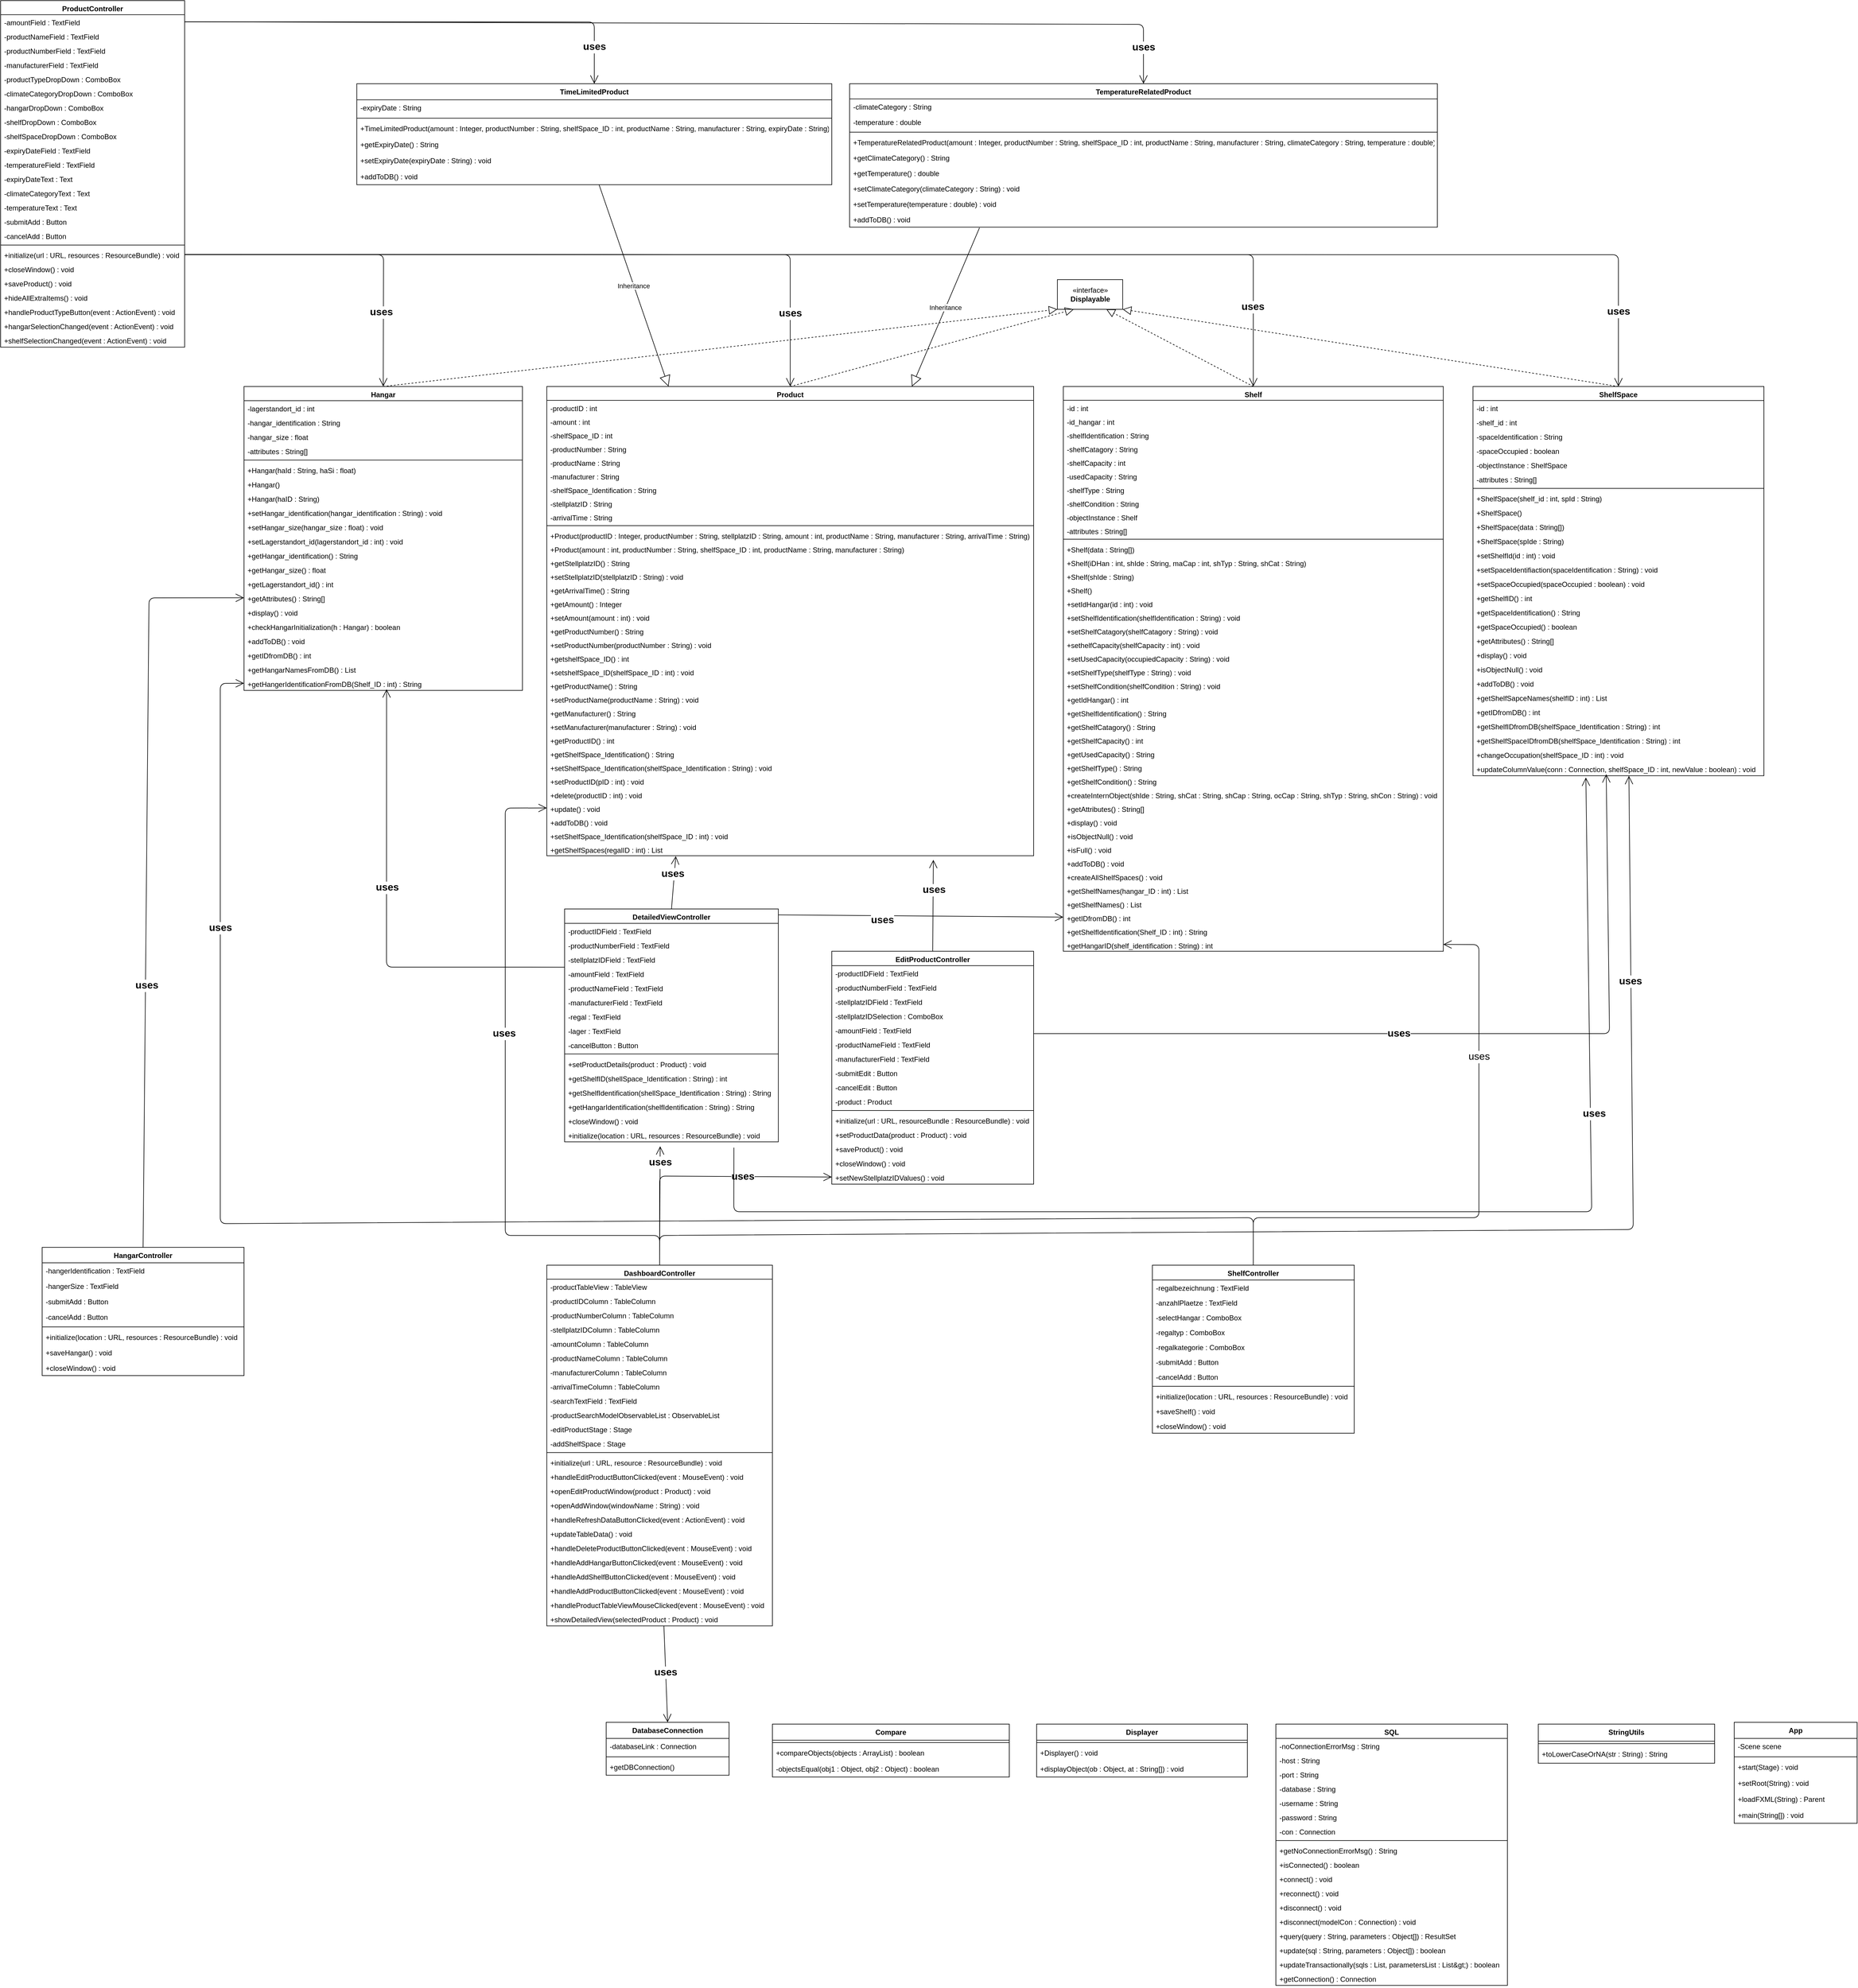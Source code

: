 <mxfile>
    <diagram name="Seite-1" id="FbaxfOoMZVHEcil24a7M">
        <mxGraphModel dx="4760" dy="4626" grid="1" gridSize="10" guides="1" tooltips="1" connect="1" arrows="1" fold="1" page="0" pageScale="1" pageWidth="827" pageHeight="1169" background="none" math="0" shadow="0">
            <root>
                <mxCell id="0"/>
                <mxCell id="1" parent="0"/>
                <mxCell id="-Nn-KrMIZRTyAtg2YQ6r-170" value="Hangar" style="swimlane;fontStyle=1;align=center;verticalAlign=top;childLayout=stackLayout;horizontal=1;startSize=23.879;horizontalStack=0;resizeParent=1;resizeParentMax=0;resizeLast=0;collapsible=0;marginBottom=0;" parent="1" vertex="1">
                    <mxGeometry x="-160" y="-1490" width="469" height="511.879" as="geometry"/>
                </mxCell>
                <mxCell id="-Nn-KrMIZRTyAtg2YQ6r-171" value="-lagerstandort_id : int" style="text;strokeColor=none;fillColor=none;align=left;verticalAlign=top;spacingLeft=4;spacingRight=4;overflow=hidden;rotatable=0;points=[[0,0.5],[1,0.5]];portConstraint=eastwest;" parent="-Nn-KrMIZRTyAtg2YQ6r-170" vertex="1">
                    <mxGeometry y="23.879" width="469" height="24" as="geometry"/>
                </mxCell>
                <mxCell id="-Nn-KrMIZRTyAtg2YQ6r-172" value="-hangar_identification : String" style="text;strokeColor=none;fillColor=none;align=left;verticalAlign=top;spacingLeft=4;spacingRight=4;overflow=hidden;rotatable=0;points=[[0,0.5],[1,0.5]];portConstraint=eastwest;" parent="-Nn-KrMIZRTyAtg2YQ6r-170" vertex="1">
                    <mxGeometry y="47.879" width="469" height="24" as="geometry"/>
                </mxCell>
                <mxCell id="-Nn-KrMIZRTyAtg2YQ6r-173" value="-hangar_size : float" style="text;strokeColor=none;fillColor=none;align=left;verticalAlign=top;spacingLeft=4;spacingRight=4;overflow=hidden;rotatable=0;points=[[0,0.5],[1,0.5]];portConstraint=eastwest;" parent="-Nn-KrMIZRTyAtg2YQ6r-170" vertex="1">
                    <mxGeometry y="71.879" width="469" height="24" as="geometry"/>
                </mxCell>
                <mxCell id="-Nn-KrMIZRTyAtg2YQ6r-174" value="-attributes : String[]" style="text;strokeColor=none;fillColor=none;align=left;verticalAlign=top;spacingLeft=4;spacingRight=4;overflow=hidden;rotatable=0;points=[[0,0.5],[1,0.5]];portConstraint=eastwest;" parent="-Nn-KrMIZRTyAtg2YQ6r-170" vertex="1">
                    <mxGeometry y="95.879" width="469" height="24" as="geometry"/>
                </mxCell>
                <mxCell id="-Nn-KrMIZRTyAtg2YQ6r-175" style="line;strokeWidth=1;fillColor=none;align=left;verticalAlign=middle;spacingTop=-1;spacingLeft=3;spacingRight=3;rotatable=0;labelPosition=right;points=[];portConstraint=eastwest;strokeColor=inherit;" parent="-Nn-KrMIZRTyAtg2YQ6r-170" vertex="1">
                    <mxGeometry y="119.879" width="469" height="8" as="geometry"/>
                </mxCell>
                <mxCell id="-Nn-KrMIZRTyAtg2YQ6r-176" value="+Hangar(haId : String, haSi : float)" style="text;strokeColor=none;fillColor=none;align=left;verticalAlign=top;spacingLeft=4;spacingRight=4;overflow=hidden;rotatable=0;points=[[0,0.5],[1,0.5]];portConstraint=eastwest;" parent="-Nn-KrMIZRTyAtg2YQ6r-170" vertex="1">
                    <mxGeometry y="127.879" width="469" height="24" as="geometry"/>
                </mxCell>
                <mxCell id="-Nn-KrMIZRTyAtg2YQ6r-177" value="+Hangar()" style="text;strokeColor=none;fillColor=none;align=left;verticalAlign=top;spacingLeft=4;spacingRight=4;overflow=hidden;rotatable=0;points=[[0,0.5],[1,0.5]];portConstraint=eastwest;" parent="-Nn-KrMIZRTyAtg2YQ6r-170" vertex="1">
                    <mxGeometry y="151.879" width="469" height="24" as="geometry"/>
                </mxCell>
                <mxCell id="-Nn-KrMIZRTyAtg2YQ6r-178" value="+Hangar(haID : String)" style="text;strokeColor=none;fillColor=none;align=left;verticalAlign=top;spacingLeft=4;spacingRight=4;overflow=hidden;rotatable=0;points=[[0,0.5],[1,0.5]];portConstraint=eastwest;" parent="-Nn-KrMIZRTyAtg2YQ6r-170" vertex="1">
                    <mxGeometry y="175.879" width="469" height="24" as="geometry"/>
                </mxCell>
                <mxCell id="-Nn-KrMIZRTyAtg2YQ6r-179" value="+setHangar_identification(hangar_identification : String) : void" style="text;strokeColor=none;fillColor=none;align=left;verticalAlign=top;spacingLeft=4;spacingRight=4;overflow=hidden;rotatable=0;points=[[0,0.5],[1,0.5]];portConstraint=eastwest;" parent="-Nn-KrMIZRTyAtg2YQ6r-170" vertex="1">
                    <mxGeometry y="199.879" width="469" height="24" as="geometry"/>
                </mxCell>
                <mxCell id="-Nn-KrMIZRTyAtg2YQ6r-180" value="+setHangar_size(hangar_size : float) : void" style="text;strokeColor=none;fillColor=none;align=left;verticalAlign=top;spacingLeft=4;spacingRight=4;overflow=hidden;rotatable=0;points=[[0,0.5],[1,0.5]];portConstraint=eastwest;" parent="-Nn-KrMIZRTyAtg2YQ6r-170" vertex="1">
                    <mxGeometry y="223.879" width="469" height="24" as="geometry"/>
                </mxCell>
                <mxCell id="-Nn-KrMIZRTyAtg2YQ6r-181" value="+setLagerstandort_id(lagerstandort_id : int) : void" style="text;strokeColor=none;fillColor=none;align=left;verticalAlign=top;spacingLeft=4;spacingRight=4;overflow=hidden;rotatable=0;points=[[0,0.5],[1,0.5]];portConstraint=eastwest;" parent="-Nn-KrMIZRTyAtg2YQ6r-170" vertex="1">
                    <mxGeometry y="247.879" width="469" height="24" as="geometry"/>
                </mxCell>
                <mxCell id="-Nn-KrMIZRTyAtg2YQ6r-182" value="+getHangar_identification() : String" style="text;strokeColor=none;fillColor=none;align=left;verticalAlign=top;spacingLeft=4;spacingRight=4;overflow=hidden;rotatable=0;points=[[0,0.5],[1,0.5]];portConstraint=eastwest;" parent="-Nn-KrMIZRTyAtg2YQ6r-170" vertex="1">
                    <mxGeometry y="271.879" width="469" height="24" as="geometry"/>
                </mxCell>
                <mxCell id="-Nn-KrMIZRTyAtg2YQ6r-183" value="+getHangar_size() : float" style="text;strokeColor=none;fillColor=none;align=left;verticalAlign=top;spacingLeft=4;spacingRight=4;overflow=hidden;rotatable=0;points=[[0,0.5],[1,0.5]];portConstraint=eastwest;" parent="-Nn-KrMIZRTyAtg2YQ6r-170" vertex="1">
                    <mxGeometry y="295.879" width="469" height="24" as="geometry"/>
                </mxCell>
                <mxCell id="-Nn-KrMIZRTyAtg2YQ6r-184" value="+getLagerstandort_id() : int" style="text;strokeColor=none;fillColor=none;align=left;verticalAlign=top;spacingLeft=4;spacingRight=4;overflow=hidden;rotatable=0;points=[[0,0.5],[1,0.5]];portConstraint=eastwest;" parent="-Nn-KrMIZRTyAtg2YQ6r-170" vertex="1">
                    <mxGeometry y="319.879" width="469" height="24" as="geometry"/>
                </mxCell>
                <mxCell id="-Nn-KrMIZRTyAtg2YQ6r-185" value="+getAttributes() : String[]" style="text;strokeColor=none;fillColor=none;align=left;verticalAlign=top;spacingLeft=4;spacingRight=4;overflow=hidden;rotatable=0;points=[[0,0.5],[1,0.5]];portConstraint=eastwest;" parent="-Nn-KrMIZRTyAtg2YQ6r-170" vertex="1">
                    <mxGeometry y="343.879" width="469" height="24" as="geometry"/>
                </mxCell>
                <mxCell id="-Nn-KrMIZRTyAtg2YQ6r-186" value="+display() : void" style="text;strokeColor=none;fillColor=none;align=left;verticalAlign=top;spacingLeft=4;spacingRight=4;overflow=hidden;rotatable=0;points=[[0,0.5],[1,0.5]];portConstraint=eastwest;" parent="-Nn-KrMIZRTyAtg2YQ6r-170" vertex="1">
                    <mxGeometry y="367.879" width="469" height="24" as="geometry"/>
                </mxCell>
                <mxCell id="-Nn-KrMIZRTyAtg2YQ6r-187" value="+checkHangarInitialization(h : Hangar) : boolean" style="text;strokeColor=none;fillColor=none;align=left;verticalAlign=top;spacingLeft=4;spacingRight=4;overflow=hidden;rotatable=0;points=[[0,0.5],[1,0.5]];portConstraint=eastwest;" parent="-Nn-KrMIZRTyAtg2YQ6r-170" vertex="1">
                    <mxGeometry y="391.879" width="469" height="24" as="geometry"/>
                </mxCell>
                <mxCell id="-Nn-KrMIZRTyAtg2YQ6r-188" value="+addToDB() : void" style="text;strokeColor=none;fillColor=none;align=left;verticalAlign=top;spacingLeft=4;spacingRight=4;overflow=hidden;rotatable=0;points=[[0,0.5],[1,0.5]];portConstraint=eastwest;" parent="-Nn-KrMIZRTyAtg2YQ6r-170" vertex="1">
                    <mxGeometry y="415.879" width="469" height="24" as="geometry"/>
                </mxCell>
                <mxCell id="-Nn-KrMIZRTyAtg2YQ6r-189" value="+getIDfromDB() : int" style="text;strokeColor=none;fillColor=none;align=left;verticalAlign=top;spacingLeft=4;spacingRight=4;overflow=hidden;rotatable=0;points=[[0,0.5],[1,0.5]];portConstraint=eastwest;" parent="-Nn-KrMIZRTyAtg2YQ6r-170" vertex="1">
                    <mxGeometry y="439.879" width="469" height="24" as="geometry"/>
                </mxCell>
                <mxCell id="-Nn-KrMIZRTyAtg2YQ6r-190" value="+getHangarNamesFromDB() : List" style="text;strokeColor=none;fillColor=none;align=left;verticalAlign=top;spacingLeft=4;spacingRight=4;overflow=hidden;rotatable=0;points=[[0,0.5],[1,0.5]];portConstraint=eastwest;" parent="-Nn-KrMIZRTyAtg2YQ6r-170" vertex="1">
                    <mxGeometry y="463.879" width="469" height="24" as="geometry"/>
                </mxCell>
                <mxCell id="-Nn-KrMIZRTyAtg2YQ6r-191" value="+getHangerIdentificationFromDB(Shelf_ID : int) : String" style="text;strokeColor=none;fillColor=none;align=left;verticalAlign=top;spacingLeft=4;spacingRight=4;overflow=hidden;rotatable=0;points=[[0,0.5],[1,0.5]];portConstraint=eastwest;" parent="-Nn-KrMIZRTyAtg2YQ6r-170" vertex="1">
                    <mxGeometry y="487.879" width="469" height="24" as="geometry"/>
                </mxCell>
                <mxCell id="-Nn-KrMIZRTyAtg2YQ6r-192" value="DashboardController" style="swimlane;fontStyle=1;align=center;verticalAlign=top;childLayout=stackLayout;horizontal=1;startSize=23.674;horizontalStack=0;resizeParent=1;resizeParentMax=0;resizeLast=0;collapsible=0;marginBottom=0;" parent="1" vertex="1">
                    <mxGeometry x="350" y="-10" width="380" height="607.674" as="geometry"/>
                </mxCell>
                <mxCell id="-Nn-KrMIZRTyAtg2YQ6r-193" value="-productTableView : TableView" style="text;strokeColor=none;fillColor=none;align=left;verticalAlign=top;spacingLeft=4;spacingRight=4;overflow=hidden;rotatable=0;points=[[0,0.5],[1,0.5]];portConstraint=eastwest;" parent="-Nn-KrMIZRTyAtg2YQ6r-192" vertex="1">
                    <mxGeometry y="23.674" width="380" height="24" as="geometry"/>
                </mxCell>
                <mxCell id="-Nn-KrMIZRTyAtg2YQ6r-194" value="-productIDColumn : TableColumn" style="text;strokeColor=none;fillColor=none;align=left;verticalAlign=top;spacingLeft=4;spacingRight=4;overflow=hidden;rotatable=0;points=[[0,0.5],[1,0.5]];portConstraint=eastwest;" parent="-Nn-KrMIZRTyAtg2YQ6r-192" vertex="1">
                    <mxGeometry y="47.674" width="380" height="24" as="geometry"/>
                </mxCell>
                <mxCell id="-Nn-KrMIZRTyAtg2YQ6r-195" value="-productNumberColumn : TableColumn" style="text;strokeColor=none;fillColor=none;align=left;verticalAlign=top;spacingLeft=4;spacingRight=4;overflow=hidden;rotatable=0;points=[[0,0.5],[1,0.5]];portConstraint=eastwest;" parent="-Nn-KrMIZRTyAtg2YQ6r-192" vertex="1">
                    <mxGeometry y="71.674" width="380" height="24" as="geometry"/>
                </mxCell>
                <mxCell id="-Nn-KrMIZRTyAtg2YQ6r-196" value="-stellplatzIDColumn : TableColumn" style="text;strokeColor=none;fillColor=none;align=left;verticalAlign=top;spacingLeft=4;spacingRight=4;overflow=hidden;rotatable=0;points=[[0,0.5],[1,0.5]];portConstraint=eastwest;" parent="-Nn-KrMIZRTyAtg2YQ6r-192" vertex="1">
                    <mxGeometry y="95.674" width="380" height="24" as="geometry"/>
                </mxCell>
                <mxCell id="-Nn-KrMIZRTyAtg2YQ6r-197" value="-amountColumn : TableColumn" style="text;strokeColor=none;fillColor=none;align=left;verticalAlign=top;spacingLeft=4;spacingRight=4;overflow=hidden;rotatable=0;points=[[0,0.5],[1,0.5]];portConstraint=eastwest;" parent="-Nn-KrMIZRTyAtg2YQ6r-192" vertex="1">
                    <mxGeometry y="119.674" width="380" height="24" as="geometry"/>
                </mxCell>
                <mxCell id="-Nn-KrMIZRTyAtg2YQ6r-198" value="-productNameColumn : TableColumn" style="text;strokeColor=none;fillColor=none;align=left;verticalAlign=top;spacingLeft=4;spacingRight=4;overflow=hidden;rotatable=0;points=[[0,0.5],[1,0.5]];portConstraint=eastwest;" parent="-Nn-KrMIZRTyAtg2YQ6r-192" vertex="1">
                    <mxGeometry y="143.674" width="380" height="24" as="geometry"/>
                </mxCell>
                <mxCell id="-Nn-KrMIZRTyAtg2YQ6r-199" value="-manufacturerColumn : TableColumn" style="text;strokeColor=none;fillColor=none;align=left;verticalAlign=top;spacingLeft=4;spacingRight=4;overflow=hidden;rotatable=0;points=[[0,0.5],[1,0.5]];portConstraint=eastwest;" parent="-Nn-KrMIZRTyAtg2YQ6r-192" vertex="1">
                    <mxGeometry y="167.674" width="380" height="24" as="geometry"/>
                </mxCell>
                <mxCell id="-Nn-KrMIZRTyAtg2YQ6r-200" value="-arrivalTimeColumn : TableColumn" style="text;strokeColor=none;fillColor=none;align=left;verticalAlign=top;spacingLeft=4;spacingRight=4;overflow=hidden;rotatable=0;points=[[0,0.5],[1,0.5]];portConstraint=eastwest;" parent="-Nn-KrMIZRTyAtg2YQ6r-192" vertex="1">
                    <mxGeometry y="191.674" width="380" height="24" as="geometry"/>
                </mxCell>
                <mxCell id="-Nn-KrMIZRTyAtg2YQ6r-201" value="-searchTextField : TextField" style="text;strokeColor=none;fillColor=none;align=left;verticalAlign=top;spacingLeft=4;spacingRight=4;overflow=hidden;rotatable=0;points=[[0,0.5],[1,0.5]];portConstraint=eastwest;" parent="-Nn-KrMIZRTyAtg2YQ6r-192" vertex="1">
                    <mxGeometry y="215.674" width="380" height="24" as="geometry"/>
                </mxCell>
                <mxCell id="-Nn-KrMIZRTyAtg2YQ6r-202" value="-productSearchModelObservableList : ObservableList" style="text;strokeColor=none;fillColor=none;align=left;verticalAlign=top;spacingLeft=4;spacingRight=4;overflow=hidden;rotatable=0;points=[[0,0.5],[1,0.5]];portConstraint=eastwest;" parent="-Nn-KrMIZRTyAtg2YQ6r-192" vertex="1">
                    <mxGeometry y="239.674" width="380" height="24" as="geometry"/>
                </mxCell>
                <mxCell id="-Nn-KrMIZRTyAtg2YQ6r-203" value="-editProductStage : Stage" style="text;strokeColor=none;fillColor=none;align=left;verticalAlign=top;spacingLeft=4;spacingRight=4;overflow=hidden;rotatable=0;points=[[0,0.5],[1,0.5]];portConstraint=eastwest;" parent="-Nn-KrMIZRTyAtg2YQ6r-192" vertex="1">
                    <mxGeometry y="263.674" width="380" height="24" as="geometry"/>
                </mxCell>
                <mxCell id="-Nn-KrMIZRTyAtg2YQ6r-204" value="-addShelfSpace : Stage" style="text;strokeColor=none;fillColor=none;align=left;verticalAlign=top;spacingLeft=4;spacingRight=4;overflow=hidden;rotatable=0;points=[[0,0.5],[1,0.5]];portConstraint=eastwest;" parent="-Nn-KrMIZRTyAtg2YQ6r-192" vertex="1">
                    <mxGeometry y="287.674" width="380" height="24" as="geometry"/>
                </mxCell>
                <mxCell id="-Nn-KrMIZRTyAtg2YQ6r-205" style="line;strokeWidth=1;fillColor=none;align=left;verticalAlign=middle;spacingTop=-1;spacingLeft=3;spacingRight=3;rotatable=0;labelPosition=right;points=[];portConstraint=eastwest;strokeColor=inherit;" parent="-Nn-KrMIZRTyAtg2YQ6r-192" vertex="1">
                    <mxGeometry y="311.674" width="380" height="8" as="geometry"/>
                </mxCell>
                <mxCell id="-Nn-KrMIZRTyAtg2YQ6r-206" value="+initialize(url : URL, resource : ResourceBundle) : void" style="text;strokeColor=none;fillColor=none;align=left;verticalAlign=top;spacingLeft=4;spacingRight=4;overflow=hidden;rotatable=0;points=[[0,0.5],[1,0.5]];portConstraint=eastwest;" parent="-Nn-KrMIZRTyAtg2YQ6r-192" vertex="1">
                    <mxGeometry y="319.674" width="380" height="24" as="geometry"/>
                </mxCell>
                <mxCell id="-Nn-KrMIZRTyAtg2YQ6r-207" value="+handleEditProductButtonClicked(event : MouseEvent) : void" style="text;strokeColor=none;fillColor=none;align=left;verticalAlign=top;spacingLeft=4;spacingRight=4;overflow=hidden;rotatable=0;points=[[0,0.5],[1,0.5]];portConstraint=eastwest;" parent="-Nn-KrMIZRTyAtg2YQ6r-192" vertex="1">
                    <mxGeometry y="343.674" width="380" height="24" as="geometry"/>
                </mxCell>
                <mxCell id="-Nn-KrMIZRTyAtg2YQ6r-208" value="+openEditProductWindow(product : Product) : void" style="text;strokeColor=none;fillColor=none;align=left;verticalAlign=top;spacingLeft=4;spacingRight=4;overflow=hidden;rotatable=0;points=[[0,0.5],[1,0.5]];portConstraint=eastwest;" parent="-Nn-KrMIZRTyAtg2YQ6r-192" vertex="1">
                    <mxGeometry y="367.674" width="380" height="24" as="geometry"/>
                </mxCell>
                <mxCell id="-Nn-KrMIZRTyAtg2YQ6r-209" value="+openAddWindow(windowName : String) : void" style="text;strokeColor=none;fillColor=none;align=left;verticalAlign=top;spacingLeft=4;spacingRight=4;overflow=hidden;rotatable=0;points=[[0,0.5],[1,0.5]];portConstraint=eastwest;" parent="-Nn-KrMIZRTyAtg2YQ6r-192" vertex="1">
                    <mxGeometry y="391.674" width="380" height="24" as="geometry"/>
                </mxCell>
                <mxCell id="-Nn-KrMIZRTyAtg2YQ6r-210" value="+handleRefreshDataButtonClicked(event : ActionEvent) : void" style="text;strokeColor=none;fillColor=none;align=left;verticalAlign=top;spacingLeft=4;spacingRight=4;overflow=hidden;rotatable=0;points=[[0,0.5],[1,0.5]];portConstraint=eastwest;" parent="-Nn-KrMIZRTyAtg2YQ6r-192" vertex="1">
                    <mxGeometry y="415.674" width="380" height="24" as="geometry"/>
                </mxCell>
                <mxCell id="-Nn-KrMIZRTyAtg2YQ6r-211" value="+updateTableData() : void" style="text;strokeColor=none;fillColor=none;align=left;verticalAlign=top;spacingLeft=4;spacingRight=4;overflow=hidden;rotatable=0;points=[[0,0.5],[1,0.5]];portConstraint=eastwest;" parent="-Nn-KrMIZRTyAtg2YQ6r-192" vertex="1">
                    <mxGeometry y="439.674" width="380" height="24" as="geometry"/>
                </mxCell>
                <mxCell id="-Nn-KrMIZRTyAtg2YQ6r-212" value="+handleDeleteProductButtonClicked(event : MouseEvent) : void" style="text;strokeColor=none;fillColor=none;align=left;verticalAlign=top;spacingLeft=4;spacingRight=4;overflow=hidden;rotatable=0;points=[[0,0.5],[1,0.5]];portConstraint=eastwest;" parent="-Nn-KrMIZRTyAtg2YQ6r-192" vertex="1">
                    <mxGeometry y="463.674" width="380" height="24" as="geometry"/>
                </mxCell>
                <mxCell id="-Nn-KrMIZRTyAtg2YQ6r-213" value="+handleAddHangarButtonClicked(event : MouseEvent) : void" style="text;strokeColor=none;fillColor=none;align=left;verticalAlign=top;spacingLeft=4;spacingRight=4;overflow=hidden;rotatable=0;points=[[0,0.5],[1,0.5]];portConstraint=eastwest;" parent="-Nn-KrMIZRTyAtg2YQ6r-192" vertex="1">
                    <mxGeometry y="487.674" width="380" height="24" as="geometry"/>
                </mxCell>
                <mxCell id="-Nn-KrMIZRTyAtg2YQ6r-214" value="+handleAddShelfButtonClicked(event : MouseEvent) : void" style="text;strokeColor=none;fillColor=none;align=left;verticalAlign=top;spacingLeft=4;spacingRight=4;overflow=hidden;rotatable=0;points=[[0,0.5],[1,0.5]];portConstraint=eastwest;" parent="-Nn-KrMIZRTyAtg2YQ6r-192" vertex="1">
                    <mxGeometry y="511.674" width="380" height="24" as="geometry"/>
                </mxCell>
                <mxCell id="-Nn-KrMIZRTyAtg2YQ6r-215" value="+handleAddProductButtonClicked(event : MouseEvent) : void" style="text;strokeColor=none;fillColor=none;align=left;verticalAlign=top;spacingLeft=4;spacingRight=4;overflow=hidden;rotatable=0;points=[[0,0.5],[1,0.5]];portConstraint=eastwest;" parent="-Nn-KrMIZRTyAtg2YQ6r-192" vertex="1">
                    <mxGeometry y="535.674" width="380" height="24" as="geometry"/>
                </mxCell>
                <mxCell id="-Nn-KrMIZRTyAtg2YQ6r-216" value="+handleProductTableViewMouseClicked(event : MouseEvent) : void" style="text;strokeColor=none;fillColor=none;align=left;verticalAlign=top;spacingLeft=4;spacingRight=4;overflow=hidden;rotatable=0;points=[[0,0.5],[1,0.5]];portConstraint=eastwest;" parent="-Nn-KrMIZRTyAtg2YQ6r-192" vertex="1">
                    <mxGeometry y="559.674" width="380" height="24" as="geometry"/>
                </mxCell>
                <mxCell id="-Nn-KrMIZRTyAtg2YQ6r-217" value="+showDetailedView(selectedProduct : Product) : void" style="text;strokeColor=none;fillColor=none;align=left;verticalAlign=top;spacingLeft=4;spacingRight=4;overflow=hidden;rotatable=0;points=[[0,0.5],[1,0.5]];portConstraint=eastwest;" parent="-Nn-KrMIZRTyAtg2YQ6r-192" vertex="1">
                    <mxGeometry y="583.674" width="380" height="24" as="geometry"/>
                </mxCell>
                <mxCell id="-Nn-KrMIZRTyAtg2YQ6r-218" value="Product" style="swimlane;fontStyle=1;align=center;verticalAlign=top;childLayout=stackLayout;horizontal=1;startSize=23.388;horizontalStack=0;resizeParent=1;resizeParentMax=0;resizeLast=0;collapsible=0;marginBottom=0;" parent="1" vertex="1">
                    <mxGeometry x="350" y="-1490" width="820" height="790.388" as="geometry"/>
                </mxCell>
                <mxCell id="-Nn-KrMIZRTyAtg2YQ6r-219" value="-productID : int" style="text;strokeColor=none;fillColor=none;align=left;verticalAlign=top;spacingLeft=4;spacingRight=4;overflow=hidden;rotatable=0;points=[[0,0.5],[1,0.5]];portConstraint=eastwest;" parent="-Nn-KrMIZRTyAtg2YQ6r-218" vertex="1">
                    <mxGeometry y="23.388" width="820" height="23" as="geometry"/>
                </mxCell>
                <mxCell id="-Nn-KrMIZRTyAtg2YQ6r-220" value="-amount : int" style="text;strokeColor=none;fillColor=none;align=left;verticalAlign=top;spacingLeft=4;spacingRight=4;overflow=hidden;rotatable=0;points=[[0,0.5],[1,0.5]];portConstraint=eastwest;" parent="-Nn-KrMIZRTyAtg2YQ6r-218" vertex="1">
                    <mxGeometry y="46.388" width="820" height="23" as="geometry"/>
                </mxCell>
                <mxCell id="-Nn-KrMIZRTyAtg2YQ6r-221" value="-shelfSpace_ID : int" style="text;strokeColor=none;fillColor=none;align=left;verticalAlign=top;spacingLeft=4;spacingRight=4;overflow=hidden;rotatable=0;points=[[0,0.5],[1,0.5]];portConstraint=eastwest;" parent="-Nn-KrMIZRTyAtg2YQ6r-218" vertex="1">
                    <mxGeometry y="69.388" width="820" height="23" as="geometry"/>
                </mxCell>
                <mxCell id="-Nn-KrMIZRTyAtg2YQ6r-222" value="-productNumber : String" style="text;strokeColor=none;fillColor=none;align=left;verticalAlign=top;spacingLeft=4;spacingRight=4;overflow=hidden;rotatable=0;points=[[0,0.5],[1,0.5]];portConstraint=eastwest;" parent="-Nn-KrMIZRTyAtg2YQ6r-218" vertex="1">
                    <mxGeometry y="92.388" width="820" height="23" as="geometry"/>
                </mxCell>
                <mxCell id="-Nn-KrMIZRTyAtg2YQ6r-223" value="-productName : String" style="text;strokeColor=none;fillColor=none;align=left;verticalAlign=top;spacingLeft=4;spacingRight=4;overflow=hidden;rotatable=0;points=[[0,0.5],[1,0.5]];portConstraint=eastwest;" parent="-Nn-KrMIZRTyAtg2YQ6r-218" vertex="1">
                    <mxGeometry y="115.388" width="820" height="23" as="geometry"/>
                </mxCell>
                <mxCell id="-Nn-KrMIZRTyAtg2YQ6r-224" value="-manufacturer : String" style="text;strokeColor=none;fillColor=none;align=left;verticalAlign=top;spacingLeft=4;spacingRight=4;overflow=hidden;rotatable=0;points=[[0,0.5],[1,0.5]];portConstraint=eastwest;" parent="-Nn-KrMIZRTyAtg2YQ6r-218" vertex="1">
                    <mxGeometry y="138.388" width="820" height="23" as="geometry"/>
                </mxCell>
                <mxCell id="-Nn-KrMIZRTyAtg2YQ6r-225" value="-shelfSpace_Identification : String" style="text;strokeColor=none;fillColor=none;align=left;verticalAlign=top;spacingLeft=4;spacingRight=4;overflow=hidden;rotatable=0;points=[[0,0.5],[1,0.5]];portConstraint=eastwest;" parent="-Nn-KrMIZRTyAtg2YQ6r-218" vertex="1">
                    <mxGeometry y="161.388" width="820" height="23" as="geometry"/>
                </mxCell>
                <mxCell id="-Nn-KrMIZRTyAtg2YQ6r-226" value="-stellplatzID : String" style="text;strokeColor=none;fillColor=none;align=left;verticalAlign=top;spacingLeft=4;spacingRight=4;overflow=hidden;rotatable=0;points=[[0,0.5],[1,0.5]];portConstraint=eastwest;" parent="-Nn-KrMIZRTyAtg2YQ6r-218" vertex="1">
                    <mxGeometry y="184.388" width="820" height="23" as="geometry"/>
                </mxCell>
                <mxCell id="-Nn-KrMIZRTyAtg2YQ6r-227" value="-arrivalTime : String" style="text;strokeColor=none;fillColor=none;align=left;verticalAlign=top;spacingLeft=4;spacingRight=4;overflow=hidden;rotatable=0;points=[[0,0.5],[1,0.5]];portConstraint=eastwest;" parent="-Nn-KrMIZRTyAtg2YQ6r-218" vertex="1">
                    <mxGeometry y="207.388" width="820" height="23" as="geometry"/>
                </mxCell>
                <mxCell id="-Nn-KrMIZRTyAtg2YQ6r-228" style="line;strokeWidth=1;fillColor=none;align=left;verticalAlign=middle;spacingTop=-1;spacingLeft=3;spacingRight=3;rotatable=0;labelPosition=right;points=[];portConstraint=eastwest;strokeColor=inherit;" parent="-Nn-KrMIZRTyAtg2YQ6r-218" vertex="1">
                    <mxGeometry y="230.388" width="820" height="8" as="geometry"/>
                </mxCell>
                <mxCell id="-Nn-KrMIZRTyAtg2YQ6r-229" value="+Product(productID : Integer, productNumber : String, stellplatzID : String, amount : int, productName : String, manufacturer : String, arrivalTime : String)" style="text;strokeColor=none;fillColor=none;align=left;verticalAlign=top;spacingLeft=4;spacingRight=4;overflow=hidden;rotatable=0;points=[[0,0.5],[1,0.5]];portConstraint=eastwest;" parent="-Nn-KrMIZRTyAtg2YQ6r-218" vertex="1">
                    <mxGeometry y="238.388" width="820" height="23" as="geometry"/>
                </mxCell>
                <mxCell id="-Nn-KrMIZRTyAtg2YQ6r-230" value="+Product(amount : int, productNumber : String, shelfSpace_ID : int, productName : String, manufacturer : String)" style="text;strokeColor=none;fillColor=none;align=left;verticalAlign=top;spacingLeft=4;spacingRight=4;overflow=hidden;rotatable=0;points=[[0,0.5],[1,0.5]];portConstraint=eastwest;" parent="-Nn-KrMIZRTyAtg2YQ6r-218" vertex="1">
                    <mxGeometry y="261.388" width="820" height="23" as="geometry"/>
                </mxCell>
                <mxCell id="-Nn-KrMIZRTyAtg2YQ6r-231" value="+getStellplatzID() : String" style="text;strokeColor=none;fillColor=none;align=left;verticalAlign=top;spacingLeft=4;spacingRight=4;overflow=hidden;rotatable=0;points=[[0,0.5],[1,0.5]];portConstraint=eastwest;" parent="-Nn-KrMIZRTyAtg2YQ6r-218" vertex="1">
                    <mxGeometry y="284.388" width="820" height="23" as="geometry"/>
                </mxCell>
                <mxCell id="-Nn-KrMIZRTyAtg2YQ6r-232" value="+setStellplatzID(stellplatzID : String) : void" style="text;strokeColor=none;fillColor=none;align=left;verticalAlign=top;spacingLeft=4;spacingRight=4;overflow=hidden;rotatable=0;points=[[0,0.5],[1,0.5]];portConstraint=eastwest;" parent="-Nn-KrMIZRTyAtg2YQ6r-218" vertex="1">
                    <mxGeometry y="307.388" width="820" height="23" as="geometry"/>
                </mxCell>
                <mxCell id="-Nn-KrMIZRTyAtg2YQ6r-233" value="+getArrivalTime() : String" style="text;strokeColor=none;fillColor=none;align=left;verticalAlign=top;spacingLeft=4;spacingRight=4;overflow=hidden;rotatable=0;points=[[0,0.5],[1,0.5]];portConstraint=eastwest;" parent="-Nn-KrMIZRTyAtg2YQ6r-218" vertex="1">
                    <mxGeometry y="330.388" width="820" height="23" as="geometry"/>
                </mxCell>
                <mxCell id="-Nn-KrMIZRTyAtg2YQ6r-234" value="+getAmount() : Integer" style="text;strokeColor=none;fillColor=none;align=left;verticalAlign=top;spacingLeft=4;spacingRight=4;overflow=hidden;rotatable=0;points=[[0,0.5],[1,0.5]];portConstraint=eastwest;" parent="-Nn-KrMIZRTyAtg2YQ6r-218" vertex="1">
                    <mxGeometry y="353.388" width="820" height="23" as="geometry"/>
                </mxCell>
                <mxCell id="-Nn-KrMIZRTyAtg2YQ6r-235" value="+setAmount(amount : int) : void" style="text;strokeColor=none;fillColor=none;align=left;verticalAlign=top;spacingLeft=4;spacingRight=4;overflow=hidden;rotatable=0;points=[[0,0.5],[1,0.5]];portConstraint=eastwest;" parent="-Nn-KrMIZRTyAtg2YQ6r-218" vertex="1">
                    <mxGeometry y="376.388" width="820" height="23" as="geometry"/>
                </mxCell>
                <mxCell id="-Nn-KrMIZRTyAtg2YQ6r-236" value="+getProductNumber() : String" style="text;strokeColor=none;fillColor=none;align=left;verticalAlign=top;spacingLeft=4;spacingRight=4;overflow=hidden;rotatable=0;points=[[0,0.5],[1,0.5]];portConstraint=eastwest;" parent="-Nn-KrMIZRTyAtg2YQ6r-218" vertex="1">
                    <mxGeometry y="399.388" width="820" height="23" as="geometry"/>
                </mxCell>
                <mxCell id="-Nn-KrMIZRTyAtg2YQ6r-237" value="+setProductNumber(productNumber : String) : void" style="text;strokeColor=none;fillColor=none;align=left;verticalAlign=top;spacingLeft=4;spacingRight=4;overflow=hidden;rotatable=0;points=[[0,0.5],[1,0.5]];portConstraint=eastwest;" parent="-Nn-KrMIZRTyAtg2YQ6r-218" vertex="1">
                    <mxGeometry y="422.388" width="820" height="23" as="geometry"/>
                </mxCell>
                <mxCell id="-Nn-KrMIZRTyAtg2YQ6r-238" value="+getshelfSpace_ID() : int" style="text;strokeColor=none;fillColor=none;align=left;verticalAlign=top;spacingLeft=4;spacingRight=4;overflow=hidden;rotatable=0;points=[[0,0.5],[1,0.5]];portConstraint=eastwest;" parent="-Nn-KrMIZRTyAtg2YQ6r-218" vertex="1">
                    <mxGeometry y="445.388" width="820" height="23" as="geometry"/>
                </mxCell>
                <mxCell id="-Nn-KrMIZRTyAtg2YQ6r-239" value="+setshelfSpace_ID(shelfSpace_ID : int) : void" style="text;strokeColor=none;fillColor=none;align=left;verticalAlign=top;spacingLeft=4;spacingRight=4;overflow=hidden;rotatable=0;points=[[0,0.5],[1,0.5]];portConstraint=eastwest;" parent="-Nn-KrMIZRTyAtg2YQ6r-218" vertex="1">
                    <mxGeometry y="468.388" width="820" height="23" as="geometry"/>
                </mxCell>
                <mxCell id="-Nn-KrMIZRTyAtg2YQ6r-240" value="+getProductName() : String" style="text;strokeColor=none;fillColor=none;align=left;verticalAlign=top;spacingLeft=4;spacingRight=4;overflow=hidden;rotatable=0;points=[[0,0.5],[1,0.5]];portConstraint=eastwest;" parent="-Nn-KrMIZRTyAtg2YQ6r-218" vertex="1">
                    <mxGeometry y="491.388" width="820" height="23" as="geometry"/>
                </mxCell>
                <mxCell id="-Nn-KrMIZRTyAtg2YQ6r-241" value="+setProductName(productName : String) : void" style="text;strokeColor=none;fillColor=none;align=left;verticalAlign=top;spacingLeft=4;spacingRight=4;overflow=hidden;rotatable=0;points=[[0,0.5],[1,0.5]];portConstraint=eastwest;" parent="-Nn-KrMIZRTyAtg2YQ6r-218" vertex="1">
                    <mxGeometry y="514.388" width="820" height="23" as="geometry"/>
                </mxCell>
                <mxCell id="-Nn-KrMIZRTyAtg2YQ6r-242" value="+getManufacturer() : String" style="text;strokeColor=none;fillColor=none;align=left;verticalAlign=top;spacingLeft=4;spacingRight=4;overflow=hidden;rotatable=0;points=[[0,0.5],[1,0.5]];portConstraint=eastwest;" parent="-Nn-KrMIZRTyAtg2YQ6r-218" vertex="1">
                    <mxGeometry y="537.388" width="820" height="23" as="geometry"/>
                </mxCell>
                <mxCell id="-Nn-KrMIZRTyAtg2YQ6r-243" value="+setManufacturer(manufacturer : String) : void" style="text;strokeColor=none;fillColor=none;align=left;verticalAlign=top;spacingLeft=4;spacingRight=4;overflow=hidden;rotatable=0;points=[[0,0.5],[1,0.5]];portConstraint=eastwest;" parent="-Nn-KrMIZRTyAtg2YQ6r-218" vertex="1">
                    <mxGeometry y="560.388" width="820" height="23" as="geometry"/>
                </mxCell>
                <mxCell id="-Nn-KrMIZRTyAtg2YQ6r-244" value="+getProductID() : int" style="text;strokeColor=none;fillColor=none;align=left;verticalAlign=top;spacingLeft=4;spacingRight=4;overflow=hidden;rotatable=0;points=[[0,0.5],[1,0.5]];portConstraint=eastwest;" parent="-Nn-KrMIZRTyAtg2YQ6r-218" vertex="1">
                    <mxGeometry y="583.388" width="820" height="23" as="geometry"/>
                </mxCell>
                <mxCell id="-Nn-KrMIZRTyAtg2YQ6r-245" value="+getShelfSpace_Identification() : String" style="text;strokeColor=none;fillColor=none;align=left;verticalAlign=top;spacingLeft=4;spacingRight=4;overflow=hidden;rotatable=0;points=[[0,0.5],[1,0.5]];portConstraint=eastwest;" parent="-Nn-KrMIZRTyAtg2YQ6r-218" vertex="1">
                    <mxGeometry y="606.388" width="820" height="23" as="geometry"/>
                </mxCell>
                <mxCell id="-Nn-KrMIZRTyAtg2YQ6r-246" value="+setShelfSpace_Identification(shelfSpace_Identification : String) : void" style="text;strokeColor=none;fillColor=none;align=left;verticalAlign=top;spacingLeft=4;spacingRight=4;overflow=hidden;rotatable=0;points=[[0,0.5],[1,0.5]];portConstraint=eastwest;" parent="-Nn-KrMIZRTyAtg2YQ6r-218" vertex="1">
                    <mxGeometry y="629.388" width="820" height="23" as="geometry"/>
                </mxCell>
                <mxCell id="-Nn-KrMIZRTyAtg2YQ6r-247" value="+setProductID(pID : int) : void" style="text;strokeColor=none;fillColor=none;align=left;verticalAlign=top;spacingLeft=4;spacingRight=4;overflow=hidden;rotatable=0;points=[[0,0.5],[1,0.5]];portConstraint=eastwest;" parent="-Nn-KrMIZRTyAtg2YQ6r-218" vertex="1">
                    <mxGeometry y="652.388" width="820" height="23" as="geometry"/>
                </mxCell>
                <mxCell id="-Nn-KrMIZRTyAtg2YQ6r-248" value="+delete(productID : int) : void" style="text;strokeColor=none;fillColor=none;align=left;verticalAlign=top;spacingLeft=4;spacingRight=4;overflow=hidden;rotatable=0;points=[[0,0.5],[1,0.5]];portConstraint=eastwest;" parent="-Nn-KrMIZRTyAtg2YQ6r-218" vertex="1">
                    <mxGeometry y="675.388" width="820" height="23" as="geometry"/>
                </mxCell>
                <mxCell id="-Nn-KrMIZRTyAtg2YQ6r-249" value="+update() : void" style="text;strokeColor=none;fillColor=none;align=left;verticalAlign=top;spacingLeft=4;spacingRight=4;overflow=hidden;rotatable=0;points=[[0,0.5],[1,0.5]];portConstraint=eastwest;" parent="-Nn-KrMIZRTyAtg2YQ6r-218" vertex="1">
                    <mxGeometry y="698.388" width="820" height="23" as="geometry"/>
                </mxCell>
                <mxCell id="-Nn-KrMIZRTyAtg2YQ6r-250" value="+addToDB() : void" style="text;strokeColor=none;fillColor=none;align=left;verticalAlign=top;spacingLeft=4;spacingRight=4;overflow=hidden;rotatable=0;points=[[0,0.5],[1,0.5]];portConstraint=eastwest;" parent="-Nn-KrMIZRTyAtg2YQ6r-218" vertex="1">
                    <mxGeometry y="721.388" width="820" height="23" as="geometry"/>
                </mxCell>
                <mxCell id="-Nn-KrMIZRTyAtg2YQ6r-251" value="+setShelfSpace_Identification(shelfSpace_ID : int) : void" style="text;strokeColor=none;fillColor=none;align=left;verticalAlign=top;spacingLeft=4;spacingRight=4;overflow=hidden;rotatable=0;points=[[0,0.5],[1,0.5]];portConstraint=eastwest;" parent="-Nn-KrMIZRTyAtg2YQ6r-218" vertex="1">
                    <mxGeometry y="744.388" width="820" height="23" as="geometry"/>
                </mxCell>
                <mxCell id="-Nn-KrMIZRTyAtg2YQ6r-252" value="+getShelfSpaces(regalID : int) : List" style="text;strokeColor=none;fillColor=none;align=left;verticalAlign=top;spacingLeft=4;spacingRight=4;overflow=hidden;rotatable=0;points=[[0,0.5],[1,0.5]];portConstraint=eastwest;" parent="-Nn-KrMIZRTyAtg2YQ6r-218" vertex="1">
                    <mxGeometry y="767.388" width="820" height="23" as="geometry"/>
                </mxCell>
                <mxCell id="-Nn-KrMIZRTyAtg2YQ6r-253" value="Shelf" style="swimlane;fontStyle=1;align=center;verticalAlign=top;childLayout=stackLayout;horizontal=1;startSize=23.252;horizontalStack=0;resizeParent=1;resizeParentMax=0;resizeLast=0;collapsible=0;marginBottom=0;" parent="1" vertex="1">
                    <mxGeometry x="1220" y="-1490" width="640" height="951.252" as="geometry"/>
                </mxCell>
                <mxCell id="-Nn-KrMIZRTyAtg2YQ6r-254" value="-id : int" style="text;strokeColor=none;fillColor=none;align=left;verticalAlign=top;spacingLeft=4;spacingRight=4;overflow=hidden;rotatable=0;points=[[0,0.5],[1,0.5]];portConstraint=eastwest;" parent="-Nn-KrMIZRTyAtg2YQ6r-253" vertex="1">
                    <mxGeometry y="23.252" width="640" height="23" as="geometry"/>
                </mxCell>
                <mxCell id="-Nn-KrMIZRTyAtg2YQ6r-255" value="-id_hangar : int" style="text;strokeColor=none;fillColor=none;align=left;verticalAlign=top;spacingLeft=4;spacingRight=4;overflow=hidden;rotatable=0;points=[[0,0.5],[1,0.5]];portConstraint=eastwest;" parent="-Nn-KrMIZRTyAtg2YQ6r-253" vertex="1">
                    <mxGeometry y="46.252" width="640" height="23" as="geometry"/>
                </mxCell>
                <mxCell id="-Nn-KrMIZRTyAtg2YQ6r-256" value="-shelfIdentification : String" style="text;strokeColor=none;fillColor=none;align=left;verticalAlign=top;spacingLeft=4;spacingRight=4;overflow=hidden;rotatable=0;points=[[0,0.5],[1,0.5]];portConstraint=eastwest;" parent="-Nn-KrMIZRTyAtg2YQ6r-253" vertex="1">
                    <mxGeometry y="69.252" width="640" height="23" as="geometry"/>
                </mxCell>
                <mxCell id="-Nn-KrMIZRTyAtg2YQ6r-257" value="-shelfCatagory : String" style="text;strokeColor=none;fillColor=none;align=left;verticalAlign=top;spacingLeft=4;spacingRight=4;overflow=hidden;rotatable=0;points=[[0,0.5],[1,0.5]];portConstraint=eastwest;" parent="-Nn-KrMIZRTyAtg2YQ6r-253" vertex="1">
                    <mxGeometry y="92.252" width="640" height="23" as="geometry"/>
                </mxCell>
                <mxCell id="-Nn-KrMIZRTyAtg2YQ6r-258" value="-shelfCapacity : int" style="text;strokeColor=none;fillColor=none;align=left;verticalAlign=top;spacingLeft=4;spacingRight=4;overflow=hidden;rotatable=0;points=[[0,0.5],[1,0.5]];portConstraint=eastwest;" parent="-Nn-KrMIZRTyAtg2YQ6r-253" vertex="1">
                    <mxGeometry y="115.252" width="640" height="23" as="geometry"/>
                </mxCell>
                <mxCell id="-Nn-KrMIZRTyAtg2YQ6r-259" value="-usedCapacity : String" style="text;strokeColor=none;fillColor=none;align=left;verticalAlign=top;spacingLeft=4;spacingRight=4;overflow=hidden;rotatable=0;points=[[0,0.5],[1,0.5]];portConstraint=eastwest;" parent="-Nn-KrMIZRTyAtg2YQ6r-253" vertex="1">
                    <mxGeometry y="138.252" width="640" height="23" as="geometry"/>
                </mxCell>
                <mxCell id="-Nn-KrMIZRTyAtg2YQ6r-260" value="-shelfType : String" style="text;strokeColor=none;fillColor=none;align=left;verticalAlign=top;spacingLeft=4;spacingRight=4;overflow=hidden;rotatable=0;points=[[0,0.5],[1,0.5]];portConstraint=eastwest;" parent="-Nn-KrMIZRTyAtg2YQ6r-253" vertex="1">
                    <mxGeometry y="161.252" width="640" height="23" as="geometry"/>
                </mxCell>
                <mxCell id="-Nn-KrMIZRTyAtg2YQ6r-261" value="-shelfCondition : String" style="text;strokeColor=none;fillColor=none;align=left;verticalAlign=top;spacingLeft=4;spacingRight=4;overflow=hidden;rotatable=0;points=[[0,0.5],[1,0.5]];portConstraint=eastwest;" parent="-Nn-KrMIZRTyAtg2YQ6r-253" vertex="1">
                    <mxGeometry y="184.252" width="640" height="23" as="geometry"/>
                </mxCell>
                <mxCell id="-Nn-KrMIZRTyAtg2YQ6r-262" value="-objectInstance : Shelf" style="text;strokeColor=none;fillColor=none;align=left;verticalAlign=top;spacingLeft=4;spacingRight=4;overflow=hidden;rotatable=0;points=[[0,0.5],[1,0.5]];portConstraint=eastwest;" parent="-Nn-KrMIZRTyAtg2YQ6r-253" vertex="1">
                    <mxGeometry y="207.252" width="640" height="23" as="geometry"/>
                </mxCell>
                <mxCell id="-Nn-KrMIZRTyAtg2YQ6r-263" value="-attributes : String[]" style="text;strokeColor=none;fillColor=none;align=left;verticalAlign=top;spacingLeft=4;spacingRight=4;overflow=hidden;rotatable=0;points=[[0,0.5],[1,0.5]];portConstraint=eastwest;" parent="-Nn-KrMIZRTyAtg2YQ6r-253" vertex="1">
                    <mxGeometry y="230.252" width="640" height="23" as="geometry"/>
                </mxCell>
                <mxCell id="-Nn-KrMIZRTyAtg2YQ6r-264" style="line;strokeWidth=1;fillColor=none;align=left;verticalAlign=middle;spacingTop=-1;spacingLeft=3;spacingRight=3;rotatable=0;labelPosition=right;points=[];portConstraint=eastwest;strokeColor=inherit;" parent="-Nn-KrMIZRTyAtg2YQ6r-253" vertex="1">
                    <mxGeometry y="253.252" width="640" height="8" as="geometry"/>
                </mxCell>
                <mxCell id="-Nn-KrMIZRTyAtg2YQ6r-265" value="+Shelf(data : String[])" style="text;strokeColor=none;fillColor=none;align=left;verticalAlign=top;spacingLeft=4;spacingRight=4;overflow=hidden;rotatable=0;points=[[0,0.5],[1,0.5]];portConstraint=eastwest;" parent="-Nn-KrMIZRTyAtg2YQ6r-253" vertex="1">
                    <mxGeometry y="261.252" width="640" height="23" as="geometry"/>
                </mxCell>
                <mxCell id="-Nn-KrMIZRTyAtg2YQ6r-266" value="+Shelf(iDHan : int, shIde : String, maCap : int, shTyp : String, shCat : String)" style="text;strokeColor=none;fillColor=none;align=left;verticalAlign=top;spacingLeft=4;spacingRight=4;overflow=hidden;rotatable=0;points=[[0,0.5],[1,0.5]];portConstraint=eastwest;" parent="-Nn-KrMIZRTyAtg2YQ6r-253" vertex="1">
                    <mxGeometry y="284.252" width="640" height="23" as="geometry"/>
                </mxCell>
                <mxCell id="-Nn-KrMIZRTyAtg2YQ6r-267" value="+Shelf(shIde : String)" style="text;strokeColor=none;fillColor=none;align=left;verticalAlign=top;spacingLeft=4;spacingRight=4;overflow=hidden;rotatable=0;points=[[0,0.5],[1,0.5]];portConstraint=eastwest;" parent="-Nn-KrMIZRTyAtg2YQ6r-253" vertex="1">
                    <mxGeometry y="307.252" width="640" height="23" as="geometry"/>
                </mxCell>
                <mxCell id="-Nn-KrMIZRTyAtg2YQ6r-268" value="+Shelf()" style="text;strokeColor=none;fillColor=none;align=left;verticalAlign=top;spacingLeft=4;spacingRight=4;overflow=hidden;rotatable=0;points=[[0,0.5],[1,0.5]];portConstraint=eastwest;" parent="-Nn-KrMIZRTyAtg2YQ6r-253" vertex="1">
                    <mxGeometry y="330.252" width="640" height="23" as="geometry"/>
                </mxCell>
                <mxCell id="-Nn-KrMIZRTyAtg2YQ6r-269" value="+setIdHangar(id : int) : void" style="text;strokeColor=none;fillColor=none;align=left;verticalAlign=top;spacingLeft=4;spacingRight=4;overflow=hidden;rotatable=0;points=[[0,0.5],[1,0.5]];portConstraint=eastwest;" parent="-Nn-KrMIZRTyAtg2YQ6r-253" vertex="1">
                    <mxGeometry y="353.252" width="640" height="23" as="geometry"/>
                </mxCell>
                <mxCell id="-Nn-KrMIZRTyAtg2YQ6r-270" value="+setShelfIdentification(shelfIdentification : String) : void" style="text;strokeColor=none;fillColor=none;align=left;verticalAlign=top;spacingLeft=4;spacingRight=4;overflow=hidden;rotatable=0;points=[[0,0.5],[1,0.5]];portConstraint=eastwest;" parent="-Nn-KrMIZRTyAtg2YQ6r-253" vertex="1">
                    <mxGeometry y="376.252" width="640" height="23" as="geometry"/>
                </mxCell>
                <mxCell id="-Nn-KrMIZRTyAtg2YQ6r-271" value="+setShelfCatagory(shelfCatagory : String) : void" style="text;strokeColor=none;fillColor=none;align=left;verticalAlign=top;spacingLeft=4;spacingRight=4;overflow=hidden;rotatable=0;points=[[0,0.5],[1,0.5]];portConstraint=eastwest;" parent="-Nn-KrMIZRTyAtg2YQ6r-253" vertex="1">
                    <mxGeometry y="399.252" width="640" height="23" as="geometry"/>
                </mxCell>
                <mxCell id="-Nn-KrMIZRTyAtg2YQ6r-272" value="+sethelfCapacity(shelfCapacity : int) : void" style="text;strokeColor=none;fillColor=none;align=left;verticalAlign=top;spacingLeft=4;spacingRight=4;overflow=hidden;rotatable=0;points=[[0,0.5],[1,0.5]];portConstraint=eastwest;" parent="-Nn-KrMIZRTyAtg2YQ6r-253" vertex="1">
                    <mxGeometry y="422.252" width="640" height="23" as="geometry"/>
                </mxCell>
                <mxCell id="-Nn-KrMIZRTyAtg2YQ6r-273" value="+setUsedCapacity(occupiedCapacity : String) : void" style="text;strokeColor=none;fillColor=none;align=left;verticalAlign=top;spacingLeft=4;spacingRight=4;overflow=hidden;rotatable=0;points=[[0,0.5],[1,0.5]];portConstraint=eastwest;" parent="-Nn-KrMIZRTyAtg2YQ6r-253" vertex="1">
                    <mxGeometry y="445.252" width="640" height="23" as="geometry"/>
                </mxCell>
                <mxCell id="-Nn-KrMIZRTyAtg2YQ6r-274" value="+setShelfType(shelfType : String) : void" style="text;strokeColor=none;fillColor=none;align=left;verticalAlign=top;spacingLeft=4;spacingRight=4;overflow=hidden;rotatable=0;points=[[0,0.5],[1,0.5]];portConstraint=eastwest;" parent="-Nn-KrMIZRTyAtg2YQ6r-253" vertex="1">
                    <mxGeometry y="468.252" width="640" height="23" as="geometry"/>
                </mxCell>
                <mxCell id="-Nn-KrMIZRTyAtg2YQ6r-275" value="+setShelfCondition(shelfCondition : String) : void" style="text;strokeColor=none;fillColor=none;align=left;verticalAlign=top;spacingLeft=4;spacingRight=4;overflow=hidden;rotatable=0;points=[[0,0.5],[1,0.5]];portConstraint=eastwest;" parent="-Nn-KrMIZRTyAtg2YQ6r-253" vertex="1">
                    <mxGeometry y="491.252" width="640" height="23" as="geometry"/>
                </mxCell>
                <mxCell id="-Nn-KrMIZRTyAtg2YQ6r-276" value="+getIdHangar() : int" style="text;strokeColor=none;fillColor=none;align=left;verticalAlign=top;spacingLeft=4;spacingRight=4;overflow=hidden;rotatable=0;points=[[0,0.5],[1,0.5]];portConstraint=eastwest;" parent="-Nn-KrMIZRTyAtg2YQ6r-253" vertex="1">
                    <mxGeometry y="514.252" width="640" height="23" as="geometry"/>
                </mxCell>
                <mxCell id="-Nn-KrMIZRTyAtg2YQ6r-277" value="+getShelfIdentification() : String" style="text;strokeColor=none;fillColor=none;align=left;verticalAlign=top;spacingLeft=4;spacingRight=4;overflow=hidden;rotatable=0;points=[[0,0.5],[1,0.5]];portConstraint=eastwest;" parent="-Nn-KrMIZRTyAtg2YQ6r-253" vertex="1">
                    <mxGeometry y="537.252" width="640" height="23" as="geometry"/>
                </mxCell>
                <mxCell id="-Nn-KrMIZRTyAtg2YQ6r-278" value="+getShelfCatagory() : String" style="text;strokeColor=none;fillColor=none;align=left;verticalAlign=top;spacingLeft=4;spacingRight=4;overflow=hidden;rotatable=0;points=[[0,0.5],[1,0.5]];portConstraint=eastwest;" parent="-Nn-KrMIZRTyAtg2YQ6r-253" vertex="1">
                    <mxGeometry y="560.252" width="640" height="23" as="geometry"/>
                </mxCell>
                <mxCell id="-Nn-KrMIZRTyAtg2YQ6r-279" value="+getShelfCapacity() : int" style="text;strokeColor=none;fillColor=none;align=left;verticalAlign=top;spacingLeft=4;spacingRight=4;overflow=hidden;rotatable=0;points=[[0,0.5],[1,0.5]];portConstraint=eastwest;" parent="-Nn-KrMIZRTyAtg2YQ6r-253" vertex="1">
                    <mxGeometry y="583.252" width="640" height="23" as="geometry"/>
                </mxCell>
                <mxCell id="-Nn-KrMIZRTyAtg2YQ6r-280" value="+getUsedCapacity() : String" style="text;strokeColor=none;fillColor=none;align=left;verticalAlign=top;spacingLeft=4;spacingRight=4;overflow=hidden;rotatable=0;points=[[0,0.5],[1,0.5]];portConstraint=eastwest;" parent="-Nn-KrMIZRTyAtg2YQ6r-253" vertex="1">
                    <mxGeometry y="606.252" width="640" height="23" as="geometry"/>
                </mxCell>
                <mxCell id="-Nn-KrMIZRTyAtg2YQ6r-281" value="+getShelfType() : String" style="text;strokeColor=none;fillColor=none;align=left;verticalAlign=top;spacingLeft=4;spacingRight=4;overflow=hidden;rotatable=0;points=[[0,0.5],[1,0.5]];portConstraint=eastwest;" parent="-Nn-KrMIZRTyAtg2YQ6r-253" vertex="1">
                    <mxGeometry y="629.252" width="640" height="23" as="geometry"/>
                </mxCell>
                <mxCell id="-Nn-KrMIZRTyAtg2YQ6r-282" value="+getShelfCondition() : String" style="text;strokeColor=none;fillColor=none;align=left;verticalAlign=top;spacingLeft=4;spacingRight=4;overflow=hidden;rotatable=0;points=[[0,0.5],[1,0.5]];portConstraint=eastwest;" parent="-Nn-KrMIZRTyAtg2YQ6r-253" vertex="1">
                    <mxGeometry y="652.252" width="640" height="23" as="geometry"/>
                </mxCell>
                <mxCell id="-Nn-KrMIZRTyAtg2YQ6r-283" value="+createInternObject(shIde : String, shCat : String, shCap : String, ocCap : String, shTyp : String, shCon : String) : void" style="text;strokeColor=none;fillColor=none;align=left;verticalAlign=top;spacingLeft=4;spacingRight=4;overflow=hidden;rotatable=0;points=[[0,0.5],[1,0.5]];portConstraint=eastwest;" parent="-Nn-KrMIZRTyAtg2YQ6r-253" vertex="1">
                    <mxGeometry y="675.252" width="640" height="23" as="geometry"/>
                </mxCell>
                <mxCell id="-Nn-KrMIZRTyAtg2YQ6r-284" value="+getAttributes() : String[]" style="text;strokeColor=none;fillColor=none;align=left;verticalAlign=top;spacingLeft=4;spacingRight=4;overflow=hidden;rotatable=0;points=[[0,0.5],[1,0.5]];portConstraint=eastwest;" parent="-Nn-KrMIZRTyAtg2YQ6r-253" vertex="1">
                    <mxGeometry y="698.252" width="640" height="23" as="geometry"/>
                </mxCell>
                <mxCell id="-Nn-KrMIZRTyAtg2YQ6r-285" value="+display() : void" style="text;strokeColor=none;fillColor=none;align=left;verticalAlign=top;spacingLeft=4;spacingRight=4;overflow=hidden;rotatable=0;points=[[0,0.5],[1,0.5]];portConstraint=eastwest;" parent="-Nn-KrMIZRTyAtg2YQ6r-253" vertex="1">
                    <mxGeometry y="721.252" width="640" height="23" as="geometry"/>
                </mxCell>
                <mxCell id="-Nn-KrMIZRTyAtg2YQ6r-286" value="+isObjectNull() : void" style="text;strokeColor=none;fillColor=none;align=left;verticalAlign=top;spacingLeft=4;spacingRight=4;overflow=hidden;rotatable=0;points=[[0,0.5],[1,0.5]];portConstraint=eastwest;" parent="-Nn-KrMIZRTyAtg2YQ6r-253" vertex="1">
                    <mxGeometry y="744.252" width="640" height="23" as="geometry"/>
                </mxCell>
                <mxCell id="-Nn-KrMIZRTyAtg2YQ6r-287" value="+isFull() : void" style="text;strokeColor=none;fillColor=none;align=left;verticalAlign=top;spacingLeft=4;spacingRight=4;overflow=hidden;rotatable=0;points=[[0,0.5],[1,0.5]];portConstraint=eastwest;" parent="-Nn-KrMIZRTyAtg2YQ6r-253" vertex="1">
                    <mxGeometry y="767.252" width="640" height="23" as="geometry"/>
                </mxCell>
                <mxCell id="-Nn-KrMIZRTyAtg2YQ6r-288" value="+addToDB() : void" style="text;strokeColor=none;fillColor=none;align=left;verticalAlign=top;spacingLeft=4;spacingRight=4;overflow=hidden;rotatable=0;points=[[0,0.5],[1,0.5]];portConstraint=eastwest;" parent="-Nn-KrMIZRTyAtg2YQ6r-253" vertex="1">
                    <mxGeometry y="790.252" width="640" height="23" as="geometry"/>
                </mxCell>
                <mxCell id="-Nn-KrMIZRTyAtg2YQ6r-289" value="+createAllShelfSpaces() : void" style="text;strokeColor=none;fillColor=none;align=left;verticalAlign=top;spacingLeft=4;spacingRight=4;overflow=hidden;rotatable=0;points=[[0,0.5],[1,0.5]];portConstraint=eastwest;" parent="-Nn-KrMIZRTyAtg2YQ6r-253" vertex="1">
                    <mxGeometry y="813.252" width="640" height="23" as="geometry"/>
                </mxCell>
                <mxCell id="-Nn-KrMIZRTyAtg2YQ6r-290" value="+getShelfNames(hangar_ID : int) : List" style="text;strokeColor=none;fillColor=none;align=left;verticalAlign=top;spacingLeft=4;spacingRight=4;overflow=hidden;rotatable=0;points=[[0,0.5],[1,0.5]];portConstraint=eastwest;" parent="-Nn-KrMIZRTyAtg2YQ6r-253" vertex="1">
                    <mxGeometry y="836.252" width="640" height="23" as="geometry"/>
                </mxCell>
                <mxCell id="-Nn-KrMIZRTyAtg2YQ6r-291" value="+getShelfNames() : List" style="text;strokeColor=none;fillColor=none;align=left;verticalAlign=top;spacingLeft=4;spacingRight=4;overflow=hidden;rotatable=0;points=[[0,0.5],[1,0.5]];portConstraint=eastwest;" parent="-Nn-KrMIZRTyAtg2YQ6r-253" vertex="1">
                    <mxGeometry y="859.252" width="640" height="23" as="geometry"/>
                </mxCell>
                <mxCell id="-Nn-KrMIZRTyAtg2YQ6r-292" value="+getIDfromDB() : int" style="text;strokeColor=none;fillColor=none;align=left;verticalAlign=top;spacingLeft=4;spacingRight=4;overflow=hidden;rotatable=0;points=[[0,0.5],[1,0.5]];portConstraint=eastwest;" parent="-Nn-KrMIZRTyAtg2YQ6r-253" vertex="1">
                    <mxGeometry y="882.252" width="640" height="23" as="geometry"/>
                </mxCell>
                <mxCell id="-Nn-KrMIZRTyAtg2YQ6r-293" value="+getShelfIdentification(Shelf_ID : int) : String" style="text;strokeColor=none;fillColor=none;align=left;verticalAlign=top;spacingLeft=4;spacingRight=4;overflow=hidden;rotatable=0;points=[[0,0.5],[1,0.5]];portConstraint=eastwest;" parent="-Nn-KrMIZRTyAtg2YQ6r-253" vertex="1">
                    <mxGeometry y="905.252" width="640" height="23" as="geometry"/>
                </mxCell>
                <mxCell id="-Nn-KrMIZRTyAtg2YQ6r-294" value="+getHangarID(shelf_identification : String) : int" style="text;strokeColor=none;fillColor=none;align=left;verticalAlign=top;spacingLeft=4;spacingRight=4;overflow=hidden;rotatable=0;points=[[0,0.5],[1,0.5]];portConstraint=eastwest;" parent="-Nn-KrMIZRTyAtg2YQ6r-253" vertex="1">
                    <mxGeometry y="928.252" width="640" height="23" as="geometry"/>
                </mxCell>
                <mxCell id="-Nn-KrMIZRTyAtg2YQ6r-295" value="ShelfSpace" style="swimlane;fontStyle=1;align=center;verticalAlign=top;childLayout=stackLayout;horizontal=1;startSize=23.594;horizontalStack=0;resizeParent=1;resizeParentMax=0;resizeLast=0;collapsible=0;marginBottom=0;" parent="1" vertex="1">
                    <mxGeometry x="1910" y="-1490" width="490" height="655.594" as="geometry"/>
                </mxCell>
                <mxCell id="-Nn-KrMIZRTyAtg2YQ6r-296" value="-id : int" style="text;strokeColor=none;fillColor=none;align=left;verticalAlign=top;spacingLeft=4;spacingRight=4;overflow=hidden;rotatable=0;points=[[0,0.5],[1,0.5]];portConstraint=eastwest;" parent="-Nn-KrMIZRTyAtg2YQ6r-295" vertex="1">
                    <mxGeometry y="23.594" width="490" height="24" as="geometry"/>
                </mxCell>
                <mxCell id="-Nn-KrMIZRTyAtg2YQ6r-297" value="-shelf_id : int" style="text;strokeColor=none;fillColor=none;align=left;verticalAlign=top;spacingLeft=4;spacingRight=4;overflow=hidden;rotatable=0;points=[[0,0.5],[1,0.5]];portConstraint=eastwest;" parent="-Nn-KrMIZRTyAtg2YQ6r-295" vertex="1">
                    <mxGeometry y="47.594" width="490" height="24" as="geometry"/>
                </mxCell>
                <mxCell id="-Nn-KrMIZRTyAtg2YQ6r-298" value="-spaceIdentification : String" style="text;strokeColor=none;fillColor=none;align=left;verticalAlign=top;spacingLeft=4;spacingRight=4;overflow=hidden;rotatable=0;points=[[0,0.5],[1,0.5]];portConstraint=eastwest;" parent="-Nn-KrMIZRTyAtg2YQ6r-295" vertex="1">
                    <mxGeometry y="71.594" width="490" height="24" as="geometry"/>
                </mxCell>
                <mxCell id="-Nn-KrMIZRTyAtg2YQ6r-299" value="-spaceOccupied : boolean" style="text;strokeColor=none;fillColor=none;align=left;verticalAlign=top;spacingLeft=4;spacingRight=4;overflow=hidden;rotatable=0;points=[[0,0.5],[1,0.5]];portConstraint=eastwest;" parent="-Nn-KrMIZRTyAtg2YQ6r-295" vertex="1">
                    <mxGeometry y="95.594" width="490" height="24" as="geometry"/>
                </mxCell>
                <mxCell id="-Nn-KrMIZRTyAtg2YQ6r-300" value="-objectInstance : ShelfSpace" style="text;strokeColor=none;fillColor=none;align=left;verticalAlign=top;spacingLeft=4;spacingRight=4;overflow=hidden;rotatable=0;points=[[0,0.5],[1,0.5]];portConstraint=eastwest;" parent="-Nn-KrMIZRTyAtg2YQ6r-295" vertex="1">
                    <mxGeometry y="119.594" width="490" height="24" as="geometry"/>
                </mxCell>
                <mxCell id="-Nn-KrMIZRTyAtg2YQ6r-301" value="-attributes : String[]" style="text;strokeColor=none;fillColor=none;align=left;verticalAlign=top;spacingLeft=4;spacingRight=4;overflow=hidden;rotatable=0;points=[[0,0.5],[1,0.5]];portConstraint=eastwest;" parent="-Nn-KrMIZRTyAtg2YQ6r-295" vertex="1">
                    <mxGeometry y="143.594" width="490" height="24" as="geometry"/>
                </mxCell>
                <mxCell id="-Nn-KrMIZRTyAtg2YQ6r-302" style="line;strokeWidth=1;fillColor=none;align=left;verticalAlign=middle;spacingTop=-1;spacingLeft=3;spacingRight=3;rotatable=0;labelPosition=right;points=[];portConstraint=eastwest;strokeColor=inherit;" parent="-Nn-KrMIZRTyAtg2YQ6r-295" vertex="1">
                    <mxGeometry y="167.594" width="490" height="8" as="geometry"/>
                </mxCell>
                <mxCell id="-Nn-KrMIZRTyAtg2YQ6r-303" value="+ShelfSpace(shelf_id : int, spId : String)" style="text;strokeColor=none;fillColor=none;align=left;verticalAlign=top;spacingLeft=4;spacingRight=4;overflow=hidden;rotatable=0;points=[[0,0.5],[1,0.5]];portConstraint=eastwest;" parent="-Nn-KrMIZRTyAtg2YQ6r-295" vertex="1">
                    <mxGeometry y="175.594" width="490" height="24" as="geometry"/>
                </mxCell>
                <mxCell id="-Nn-KrMIZRTyAtg2YQ6r-304" value="+ShelfSpace()" style="text;strokeColor=none;fillColor=none;align=left;verticalAlign=top;spacingLeft=4;spacingRight=4;overflow=hidden;rotatable=0;points=[[0,0.5],[1,0.5]];portConstraint=eastwest;" parent="-Nn-KrMIZRTyAtg2YQ6r-295" vertex="1">
                    <mxGeometry y="199.594" width="490" height="24" as="geometry"/>
                </mxCell>
                <mxCell id="-Nn-KrMIZRTyAtg2YQ6r-305" value="+ShelfSpace(data : String[])" style="text;strokeColor=none;fillColor=none;align=left;verticalAlign=top;spacingLeft=4;spacingRight=4;overflow=hidden;rotatable=0;points=[[0,0.5],[1,0.5]];portConstraint=eastwest;" parent="-Nn-KrMIZRTyAtg2YQ6r-295" vertex="1">
                    <mxGeometry y="223.594" width="490" height="24" as="geometry"/>
                </mxCell>
                <mxCell id="-Nn-KrMIZRTyAtg2YQ6r-306" value="+ShelfSpace(spIde : String)" style="text;strokeColor=none;fillColor=none;align=left;verticalAlign=top;spacingLeft=4;spacingRight=4;overflow=hidden;rotatable=0;points=[[0,0.5],[1,0.5]];portConstraint=eastwest;" parent="-Nn-KrMIZRTyAtg2YQ6r-295" vertex="1">
                    <mxGeometry y="247.594" width="490" height="24" as="geometry"/>
                </mxCell>
                <mxCell id="-Nn-KrMIZRTyAtg2YQ6r-307" value="+setShelfId(id : int) : void" style="text;strokeColor=none;fillColor=none;align=left;verticalAlign=top;spacingLeft=4;spacingRight=4;overflow=hidden;rotatable=0;points=[[0,0.5],[1,0.5]];portConstraint=eastwest;" parent="-Nn-KrMIZRTyAtg2YQ6r-295" vertex="1">
                    <mxGeometry y="271.594" width="490" height="24" as="geometry"/>
                </mxCell>
                <mxCell id="-Nn-KrMIZRTyAtg2YQ6r-308" value="+setSpaceIdentifiaction(spaceIdentification : String) : void" style="text;strokeColor=none;fillColor=none;align=left;verticalAlign=top;spacingLeft=4;spacingRight=4;overflow=hidden;rotatable=0;points=[[0,0.5],[1,0.5]];portConstraint=eastwest;" parent="-Nn-KrMIZRTyAtg2YQ6r-295" vertex="1">
                    <mxGeometry y="295.594" width="490" height="24" as="geometry"/>
                </mxCell>
                <mxCell id="-Nn-KrMIZRTyAtg2YQ6r-309" value="+setSpaceOccupied(spaceOccupied : boolean) : void" style="text;strokeColor=none;fillColor=none;align=left;verticalAlign=top;spacingLeft=4;spacingRight=4;overflow=hidden;rotatable=0;points=[[0,0.5],[1,0.5]];portConstraint=eastwest;" parent="-Nn-KrMIZRTyAtg2YQ6r-295" vertex="1">
                    <mxGeometry y="319.594" width="490" height="24" as="geometry"/>
                </mxCell>
                <mxCell id="-Nn-KrMIZRTyAtg2YQ6r-310" value="+getShelfID() : int" style="text;strokeColor=none;fillColor=none;align=left;verticalAlign=top;spacingLeft=4;spacingRight=4;overflow=hidden;rotatable=0;points=[[0,0.5],[1,0.5]];portConstraint=eastwest;" parent="-Nn-KrMIZRTyAtg2YQ6r-295" vertex="1">
                    <mxGeometry y="343.594" width="490" height="24" as="geometry"/>
                </mxCell>
                <mxCell id="-Nn-KrMIZRTyAtg2YQ6r-311" value="+getSpaceIdentification() : String" style="text;strokeColor=none;fillColor=none;align=left;verticalAlign=top;spacingLeft=4;spacingRight=4;overflow=hidden;rotatable=0;points=[[0,0.5],[1,0.5]];portConstraint=eastwest;" parent="-Nn-KrMIZRTyAtg2YQ6r-295" vertex="1">
                    <mxGeometry y="367.594" width="490" height="24" as="geometry"/>
                </mxCell>
                <mxCell id="-Nn-KrMIZRTyAtg2YQ6r-312" value="+getSpaceOccupied() : boolean" style="text;strokeColor=none;fillColor=none;align=left;verticalAlign=top;spacingLeft=4;spacingRight=4;overflow=hidden;rotatable=0;points=[[0,0.5],[1,0.5]];portConstraint=eastwest;" parent="-Nn-KrMIZRTyAtg2YQ6r-295" vertex="1">
                    <mxGeometry y="391.594" width="490" height="24" as="geometry"/>
                </mxCell>
                <mxCell id="-Nn-KrMIZRTyAtg2YQ6r-313" value="+getAttributes() : String[]" style="text;strokeColor=none;fillColor=none;align=left;verticalAlign=top;spacingLeft=4;spacingRight=4;overflow=hidden;rotatable=0;points=[[0,0.5],[1,0.5]];portConstraint=eastwest;" parent="-Nn-KrMIZRTyAtg2YQ6r-295" vertex="1">
                    <mxGeometry y="415.594" width="490" height="24" as="geometry"/>
                </mxCell>
                <mxCell id="-Nn-KrMIZRTyAtg2YQ6r-314" value="+display() : void" style="text;strokeColor=none;fillColor=none;align=left;verticalAlign=top;spacingLeft=4;spacingRight=4;overflow=hidden;rotatable=0;points=[[0,0.5],[1,0.5]];portConstraint=eastwest;" parent="-Nn-KrMIZRTyAtg2YQ6r-295" vertex="1">
                    <mxGeometry y="439.594" width="490" height="24" as="geometry"/>
                </mxCell>
                <mxCell id="-Nn-KrMIZRTyAtg2YQ6r-315" value="+isObjectNull() : void" style="text;strokeColor=none;fillColor=none;align=left;verticalAlign=top;spacingLeft=4;spacingRight=4;overflow=hidden;rotatable=0;points=[[0,0.5],[1,0.5]];portConstraint=eastwest;" parent="-Nn-KrMIZRTyAtg2YQ6r-295" vertex="1">
                    <mxGeometry y="463.594" width="490" height="24" as="geometry"/>
                </mxCell>
                <mxCell id="-Nn-KrMIZRTyAtg2YQ6r-316" value="+addToDB() : void" style="text;strokeColor=none;fillColor=none;align=left;verticalAlign=top;spacingLeft=4;spacingRight=4;overflow=hidden;rotatable=0;points=[[0,0.5],[1,0.5]];portConstraint=eastwest;" parent="-Nn-KrMIZRTyAtg2YQ6r-295" vertex="1">
                    <mxGeometry y="487.594" width="490" height="24" as="geometry"/>
                </mxCell>
                <mxCell id="-Nn-KrMIZRTyAtg2YQ6r-317" value="+getShelfSapceNames(shelfID : int) : List" style="text;strokeColor=none;fillColor=none;align=left;verticalAlign=top;spacingLeft=4;spacingRight=4;overflow=hidden;rotatable=0;points=[[0,0.5],[1,0.5]];portConstraint=eastwest;" parent="-Nn-KrMIZRTyAtg2YQ6r-295" vertex="1">
                    <mxGeometry y="511.594" width="490" height="24" as="geometry"/>
                </mxCell>
                <mxCell id="-Nn-KrMIZRTyAtg2YQ6r-318" value="+getIDfromDB() : int" style="text;strokeColor=none;fillColor=none;align=left;verticalAlign=top;spacingLeft=4;spacingRight=4;overflow=hidden;rotatable=0;points=[[0,0.5],[1,0.5]];portConstraint=eastwest;" parent="-Nn-KrMIZRTyAtg2YQ6r-295" vertex="1">
                    <mxGeometry y="535.594" width="490" height="24" as="geometry"/>
                </mxCell>
                <mxCell id="-Nn-KrMIZRTyAtg2YQ6r-319" value="+getShelfIDfromDB(shelfSpace_Identification : String) : int" style="text;strokeColor=none;fillColor=none;align=left;verticalAlign=top;spacingLeft=4;spacingRight=4;overflow=hidden;rotatable=0;points=[[0,0.5],[1,0.5]];portConstraint=eastwest;" parent="-Nn-KrMIZRTyAtg2YQ6r-295" vertex="1">
                    <mxGeometry y="559.594" width="490" height="24" as="geometry"/>
                </mxCell>
                <mxCell id="-Nn-KrMIZRTyAtg2YQ6r-320" value="+getShelfSpaceIDfromDB(shelfSpace_Identification : String) : int" style="text;strokeColor=none;fillColor=none;align=left;verticalAlign=top;spacingLeft=4;spacingRight=4;overflow=hidden;rotatable=0;points=[[0,0.5],[1,0.5]];portConstraint=eastwest;" parent="-Nn-KrMIZRTyAtg2YQ6r-295" vertex="1">
                    <mxGeometry y="583.594" width="490" height="24" as="geometry"/>
                </mxCell>
                <mxCell id="-Nn-KrMIZRTyAtg2YQ6r-321" value="+changeOccupation(shelfSpace_ID : int) : void" style="text;strokeColor=none;fillColor=none;align=left;verticalAlign=top;spacingLeft=4;spacingRight=4;overflow=hidden;rotatable=0;points=[[0,0.5],[1,0.5]];portConstraint=eastwest;" parent="-Nn-KrMIZRTyAtg2YQ6r-295" vertex="1">
                    <mxGeometry y="607.594" width="490" height="24" as="geometry"/>
                </mxCell>
                <mxCell id="-Nn-KrMIZRTyAtg2YQ6r-322" value="+updateColumnValue(conn : Connection, shelfSpace_ID : int, newValue : boolean) : void" style="text;strokeColor=none;fillColor=none;align=left;verticalAlign=top;spacingLeft=4;spacingRight=4;overflow=hidden;rotatable=0;points=[[0,0.5],[1,0.5]];portConstraint=eastwest;" parent="-Nn-KrMIZRTyAtg2YQ6r-295" vertex="1">
                    <mxGeometry y="631.594" width="490" height="24" as="geometry"/>
                </mxCell>
                <mxCell id="-Nn-KrMIZRTyAtg2YQ6r-323" value="TemperatureRelatedProduct" style="swimlane;fontStyle=1;align=center;verticalAlign=top;childLayout=stackLayout;horizontal=1;startSize=25.594;horizontalStack=0;resizeParent=1;resizeParentMax=0;resizeLast=0;collapsible=0;marginBottom=0;" parent="1" vertex="1">
                    <mxGeometry x="860" y="-2000" width="990" height="241.594" as="geometry"/>
                </mxCell>
                <mxCell id="-Nn-KrMIZRTyAtg2YQ6r-324" value="-climateCategory : String" style="text;strokeColor=none;fillColor=none;align=left;verticalAlign=top;spacingLeft=4;spacingRight=4;overflow=hidden;rotatable=0;points=[[0,0.5],[1,0.5]];portConstraint=eastwest;" parent="-Nn-KrMIZRTyAtg2YQ6r-323" vertex="1">
                    <mxGeometry y="25.594" width="990" height="26" as="geometry"/>
                </mxCell>
                <mxCell id="-Nn-KrMIZRTyAtg2YQ6r-325" value="-temperature : double" style="text;strokeColor=none;fillColor=none;align=left;verticalAlign=top;spacingLeft=4;spacingRight=4;overflow=hidden;rotatable=0;points=[[0,0.5],[1,0.5]];portConstraint=eastwest;" parent="-Nn-KrMIZRTyAtg2YQ6r-323" vertex="1">
                    <mxGeometry y="51.594" width="990" height="26" as="geometry"/>
                </mxCell>
                <mxCell id="-Nn-KrMIZRTyAtg2YQ6r-326" style="line;strokeWidth=1;fillColor=none;align=left;verticalAlign=middle;spacingTop=-1;spacingLeft=3;spacingRight=3;rotatable=0;labelPosition=right;points=[];portConstraint=eastwest;strokeColor=inherit;" parent="-Nn-KrMIZRTyAtg2YQ6r-323" vertex="1">
                    <mxGeometry y="77.594" width="990" height="8" as="geometry"/>
                </mxCell>
                <mxCell id="-Nn-KrMIZRTyAtg2YQ6r-327" value="+TemperatureRelatedProduct(amount : Integer, productNumber : String, shelfSpace_ID : int, productName : String, manufacturer : String, climateCategory : String, temperature : double)" style="text;strokeColor=none;fillColor=none;align=left;verticalAlign=top;spacingLeft=4;spacingRight=4;overflow=hidden;rotatable=0;points=[[0,0.5],[1,0.5]];portConstraint=eastwest;" parent="-Nn-KrMIZRTyAtg2YQ6r-323" vertex="1">
                    <mxGeometry y="85.594" width="990" height="26" as="geometry"/>
                </mxCell>
                <mxCell id="-Nn-KrMIZRTyAtg2YQ6r-328" value="+getClimateCategory() : String" style="text;strokeColor=none;fillColor=none;align=left;verticalAlign=top;spacingLeft=4;spacingRight=4;overflow=hidden;rotatable=0;points=[[0,0.5],[1,0.5]];portConstraint=eastwest;" parent="-Nn-KrMIZRTyAtg2YQ6r-323" vertex="1">
                    <mxGeometry y="111.594" width="990" height="26" as="geometry"/>
                </mxCell>
                <mxCell id="-Nn-KrMIZRTyAtg2YQ6r-329" value="+getTemperature() : double" style="text;strokeColor=none;fillColor=none;align=left;verticalAlign=top;spacingLeft=4;spacingRight=4;overflow=hidden;rotatable=0;points=[[0,0.5],[1,0.5]];portConstraint=eastwest;" parent="-Nn-KrMIZRTyAtg2YQ6r-323" vertex="1">
                    <mxGeometry y="137.594" width="990" height="26" as="geometry"/>
                </mxCell>
                <mxCell id="-Nn-KrMIZRTyAtg2YQ6r-330" value="+setClimateCategory(climateCategory : String) : void" style="text;strokeColor=none;fillColor=none;align=left;verticalAlign=top;spacingLeft=4;spacingRight=4;overflow=hidden;rotatable=0;points=[[0,0.5],[1,0.5]];portConstraint=eastwest;" parent="-Nn-KrMIZRTyAtg2YQ6r-323" vertex="1">
                    <mxGeometry y="163.594" width="990" height="26" as="geometry"/>
                </mxCell>
                <mxCell id="-Nn-KrMIZRTyAtg2YQ6r-331" value="+setTemperature(temperature : double) : void" style="text;strokeColor=none;fillColor=none;align=left;verticalAlign=top;spacingLeft=4;spacingRight=4;overflow=hidden;rotatable=0;points=[[0,0.5],[1,0.5]];portConstraint=eastwest;" parent="-Nn-KrMIZRTyAtg2YQ6r-323" vertex="1">
                    <mxGeometry y="189.594" width="990" height="26" as="geometry"/>
                </mxCell>
                <mxCell id="-Nn-KrMIZRTyAtg2YQ6r-332" value="+addToDB() : void" style="text;strokeColor=none;fillColor=none;align=left;verticalAlign=top;spacingLeft=4;spacingRight=4;overflow=hidden;rotatable=0;points=[[0,0.5],[1,0.5]];portConstraint=eastwest;" parent="-Nn-KrMIZRTyAtg2YQ6r-323" vertex="1">
                    <mxGeometry y="215.594" width="990" height="26" as="geometry"/>
                </mxCell>
                <mxCell id="-Nn-KrMIZRTyAtg2YQ6r-335" value="Inheritance" style="curved=1;startArrow=none;endArrow=block;endSize=16;endFill=0;exitX=0.221;exitY=1.043;rounded=0;exitDx=0;exitDy=0;entryX=0.75;entryY=0;entryDx=0;entryDy=0;exitPerimeter=0;" parent="1" source="-Nn-KrMIZRTyAtg2YQ6r-332" target="-Nn-KrMIZRTyAtg2YQ6r-218" edge="1">
                    <mxGeometry relative="1" as="geometry">
                        <Array as="points"/>
                        <mxPoint x="760" y="-730" as="targetPoint"/>
                    </mxGeometry>
                </mxCell>
                <mxCell id="-Nn-KrMIZRTyAtg2YQ6r-336" value="TimeLimitedProduct" style="swimlane;fontStyle=1;align=center;verticalAlign=top;childLayout=stackLayout;horizontal=1;startSize=27.094;horizontalStack=0;resizeParent=1;resizeParentMax=0;resizeLast=0;collapsible=0;marginBottom=0;" parent="1" vertex="1">
                    <mxGeometry x="30" y="-2000" width="800" height="170.094" as="geometry"/>
                </mxCell>
                <mxCell id="-Nn-KrMIZRTyAtg2YQ6r-337" value="-expiryDate : String" style="text;strokeColor=none;fillColor=none;align=left;verticalAlign=top;spacingLeft=4;spacingRight=4;overflow=hidden;rotatable=0;points=[[0,0.5],[1,0.5]];portConstraint=eastwest;" parent="-Nn-KrMIZRTyAtg2YQ6r-336" vertex="1">
                    <mxGeometry y="27.094" width="800" height="27" as="geometry"/>
                </mxCell>
                <mxCell id="-Nn-KrMIZRTyAtg2YQ6r-338" style="line;strokeWidth=1;fillColor=none;align=left;verticalAlign=middle;spacingTop=-1;spacingLeft=3;spacingRight=3;rotatable=0;labelPosition=right;points=[];portConstraint=eastwest;strokeColor=inherit;" parent="-Nn-KrMIZRTyAtg2YQ6r-336" vertex="1">
                    <mxGeometry y="54.094" width="800" height="8" as="geometry"/>
                </mxCell>
                <mxCell id="-Nn-KrMIZRTyAtg2YQ6r-339" value="+TimeLimitedProduct(amount : Integer, productNumber : String, shelfSpace_ID : int, productName : String, manufacturer : String, expiryDate : String)" style="text;strokeColor=none;fillColor=none;align=left;verticalAlign=top;spacingLeft=4;spacingRight=4;overflow=hidden;rotatable=0;points=[[0,0.5],[1,0.5]];portConstraint=eastwest;" parent="-Nn-KrMIZRTyAtg2YQ6r-336" vertex="1">
                    <mxGeometry y="62.094" width="800" height="27" as="geometry"/>
                </mxCell>
                <mxCell id="-Nn-KrMIZRTyAtg2YQ6r-340" value="+getExpiryDate() : String" style="text;strokeColor=none;fillColor=none;align=left;verticalAlign=top;spacingLeft=4;spacingRight=4;overflow=hidden;rotatable=0;points=[[0,0.5],[1,0.5]];portConstraint=eastwest;" parent="-Nn-KrMIZRTyAtg2YQ6r-336" vertex="1">
                    <mxGeometry y="89.094" width="800" height="27" as="geometry"/>
                </mxCell>
                <mxCell id="-Nn-KrMIZRTyAtg2YQ6r-341" value="+setExpiryDate(expiryDate : String) : void" style="text;strokeColor=none;fillColor=none;align=left;verticalAlign=top;spacingLeft=4;spacingRight=4;overflow=hidden;rotatable=0;points=[[0,0.5],[1,0.5]];portConstraint=eastwest;" parent="-Nn-KrMIZRTyAtg2YQ6r-336" vertex="1">
                    <mxGeometry y="116.094" width="800" height="27" as="geometry"/>
                </mxCell>
                <mxCell id="-Nn-KrMIZRTyAtg2YQ6r-342" value="+addToDB() : void" style="text;strokeColor=none;fillColor=none;align=left;verticalAlign=top;spacingLeft=4;spacingRight=4;overflow=hidden;rotatable=0;points=[[0,0.5],[1,0.5]];portConstraint=eastwest;" parent="-Nn-KrMIZRTyAtg2YQ6r-336" vertex="1">
                    <mxGeometry y="143.094" width="800" height="27" as="geometry"/>
                </mxCell>
                <mxCell id="-Nn-KrMIZRTyAtg2YQ6r-345" value="Inheritance" style="curved=1;startArrow=none;endArrow=block;endSize=16;endFill=0;exitX=0.51;exitY=0.997;rounded=0;exitDx=0;exitDy=0;entryX=0.25;entryY=0;entryDx=0;entryDy=0;exitPerimeter=0;" parent="1" source="-Nn-KrMIZRTyAtg2YQ6r-342" edge="1" target="-Nn-KrMIZRTyAtg2YQ6r-218">
                    <mxGeometry relative="1" as="geometry">
                        <Array as="points"/>
                        <mxPoint x="780" y="-700" as="targetPoint"/>
                    </mxGeometry>
                </mxCell>
                <mxCell id="-Nn-KrMIZRTyAtg2YQ6r-346" value="DetailedViewController" style="swimlane;fontStyle=1;align=center;verticalAlign=top;childLayout=stackLayout;horizontal=1;startSize=24.281;horizontalStack=0;resizeParent=1;resizeParentMax=0;resizeLast=0;collapsible=0;marginBottom=0;" parent="1" vertex="1">
                    <mxGeometry x="380" y="-610" width="360" height="392.281" as="geometry"/>
                </mxCell>
                <mxCell id="43" value="" style="endArrow=open;endFill=1;endSize=12;html=1;fontSize=17;entryX=0;entryY=0.5;entryDx=0;entryDy=0;" edge="1" parent="-Nn-KrMIZRTyAtg2YQ6r-346" target="-Nn-KrMIZRTyAtg2YQ6r-292">
                    <mxGeometry width="160" relative="1" as="geometry">
                        <mxPoint x="360" y="10" as="sourcePoint"/>
                        <mxPoint x="520" y="10" as="targetPoint"/>
                    </mxGeometry>
                </mxCell>
                <mxCell id="44" value="&lt;b&gt;uses&lt;/b&gt;" style="edgeLabel;html=1;align=center;verticalAlign=middle;resizable=0;points=[];fontSize=17;" vertex="1" connectable="0" parent="43">
                    <mxGeometry x="-0.271" y="-7" relative="1" as="geometry">
                        <mxPoint as="offset"/>
                    </mxGeometry>
                </mxCell>
                <mxCell id="-Nn-KrMIZRTyAtg2YQ6r-347" value="-productIDField : TextField" style="text;strokeColor=none;fillColor=none;align=left;verticalAlign=top;spacingLeft=4;spacingRight=4;overflow=hidden;rotatable=0;points=[[0,0.5],[1,0.5]];portConstraint=eastwest;" parent="-Nn-KrMIZRTyAtg2YQ6r-346" vertex="1">
                    <mxGeometry y="24.281" width="360" height="24" as="geometry"/>
                </mxCell>
                <mxCell id="-Nn-KrMIZRTyAtg2YQ6r-348" value="-productNumberField : TextField" style="text;strokeColor=none;fillColor=none;align=left;verticalAlign=top;spacingLeft=4;spacingRight=4;overflow=hidden;rotatable=0;points=[[0,0.5],[1,0.5]];portConstraint=eastwest;" parent="-Nn-KrMIZRTyAtg2YQ6r-346" vertex="1">
                    <mxGeometry y="48.281" width="360" height="24" as="geometry"/>
                </mxCell>
                <mxCell id="-Nn-KrMIZRTyAtg2YQ6r-349" value="-stellplatzIDField : TextField" style="text;strokeColor=none;fillColor=none;align=left;verticalAlign=top;spacingLeft=4;spacingRight=4;overflow=hidden;rotatable=0;points=[[0,0.5],[1,0.5]];portConstraint=eastwest;" parent="-Nn-KrMIZRTyAtg2YQ6r-346" vertex="1">
                    <mxGeometry y="72.281" width="360" height="24" as="geometry"/>
                </mxCell>
                <mxCell id="-Nn-KrMIZRTyAtg2YQ6r-350" value="-amountField : TextField" style="text;strokeColor=none;fillColor=none;align=left;verticalAlign=top;spacingLeft=4;spacingRight=4;overflow=hidden;rotatable=0;points=[[0,0.5],[1,0.5]];portConstraint=eastwest;" parent="-Nn-KrMIZRTyAtg2YQ6r-346" vertex="1">
                    <mxGeometry y="96.281" width="360" height="24" as="geometry"/>
                </mxCell>
                <mxCell id="-Nn-KrMIZRTyAtg2YQ6r-351" value="-productNameField : TextField" style="text;strokeColor=none;fillColor=none;align=left;verticalAlign=top;spacingLeft=4;spacingRight=4;overflow=hidden;rotatable=0;points=[[0,0.5],[1,0.5]];portConstraint=eastwest;" parent="-Nn-KrMIZRTyAtg2YQ6r-346" vertex="1">
                    <mxGeometry y="120.281" width="360" height="24" as="geometry"/>
                </mxCell>
                <mxCell id="-Nn-KrMIZRTyAtg2YQ6r-352" value="-manufacturerField : TextField" style="text;strokeColor=none;fillColor=none;align=left;verticalAlign=top;spacingLeft=4;spacingRight=4;overflow=hidden;rotatable=0;points=[[0,0.5],[1,0.5]];portConstraint=eastwest;" parent="-Nn-KrMIZRTyAtg2YQ6r-346" vertex="1">
                    <mxGeometry y="144.281" width="360" height="24" as="geometry"/>
                </mxCell>
                <mxCell id="-Nn-KrMIZRTyAtg2YQ6r-353" value="-regal : TextField" style="text;strokeColor=none;fillColor=none;align=left;verticalAlign=top;spacingLeft=4;spacingRight=4;overflow=hidden;rotatable=0;points=[[0,0.5],[1,0.5]];portConstraint=eastwest;" parent="-Nn-KrMIZRTyAtg2YQ6r-346" vertex="1">
                    <mxGeometry y="168.281" width="360" height="24" as="geometry"/>
                </mxCell>
                <mxCell id="-Nn-KrMIZRTyAtg2YQ6r-354" value="-lager : TextField" style="text;strokeColor=none;fillColor=none;align=left;verticalAlign=top;spacingLeft=4;spacingRight=4;overflow=hidden;rotatable=0;points=[[0,0.5],[1,0.5]];portConstraint=eastwest;" parent="-Nn-KrMIZRTyAtg2YQ6r-346" vertex="1">
                    <mxGeometry y="192.281" width="360" height="24" as="geometry"/>
                </mxCell>
                <mxCell id="-Nn-KrMIZRTyAtg2YQ6r-355" value="-cancelButton : Button" style="text;strokeColor=none;fillColor=none;align=left;verticalAlign=top;spacingLeft=4;spacingRight=4;overflow=hidden;rotatable=0;points=[[0,0.5],[1,0.5]];portConstraint=eastwest;" parent="-Nn-KrMIZRTyAtg2YQ6r-346" vertex="1">
                    <mxGeometry y="216.281" width="360" height="24" as="geometry"/>
                </mxCell>
                <mxCell id="-Nn-KrMIZRTyAtg2YQ6r-356" style="line;strokeWidth=1;fillColor=none;align=left;verticalAlign=middle;spacingTop=-1;spacingLeft=3;spacingRight=3;rotatable=0;labelPosition=right;points=[];portConstraint=eastwest;strokeColor=inherit;" parent="-Nn-KrMIZRTyAtg2YQ6r-346" vertex="1">
                    <mxGeometry y="240.281" width="360" height="8" as="geometry"/>
                </mxCell>
                <mxCell id="-Nn-KrMIZRTyAtg2YQ6r-357" value="+setProductDetails(product : Product) : void" style="text;strokeColor=none;fillColor=none;align=left;verticalAlign=top;spacingLeft=4;spacingRight=4;overflow=hidden;rotatable=0;points=[[0,0.5],[1,0.5]];portConstraint=eastwest;" parent="-Nn-KrMIZRTyAtg2YQ6r-346" vertex="1">
                    <mxGeometry y="248.281" width="360" height="24" as="geometry"/>
                </mxCell>
                <mxCell id="-Nn-KrMIZRTyAtg2YQ6r-358" value="+getShelfID(shellSpace_Identification : String) : int" style="text;strokeColor=none;fillColor=none;align=left;verticalAlign=top;spacingLeft=4;spacingRight=4;overflow=hidden;rotatable=0;points=[[0,0.5],[1,0.5]];portConstraint=eastwest;" parent="-Nn-KrMIZRTyAtg2YQ6r-346" vertex="1">
                    <mxGeometry y="272.281" width="360" height="24" as="geometry"/>
                </mxCell>
                <mxCell id="-Nn-KrMIZRTyAtg2YQ6r-359" value="+getShelfIdentification(shellSpace_Identification : String) : String" style="text;strokeColor=none;fillColor=none;align=left;verticalAlign=top;spacingLeft=4;spacingRight=4;overflow=hidden;rotatable=0;points=[[0,0.5],[1,0.5]];portConstraint=eastwest;" parent="-Nn-KrMIZRTyAtg2YQ6r-346" vertex="1">
                    <mxGeometry y="296.281" width="360" height="24" as="geometry"/>
                </mxCell>
                <mxCell id="-Nn-KrMIZRTyAtg2YQ6r-360" value="+getHangarIdentification(shelfIdentification : String) : String" style="text;strokeColor=none;fillColor=none;align=left;verticalAlign=top;spacingLeft=4;spacingRight=4;overflow=hidden;rotatable=0;points=[[0,0.5],[1,0.5]];portConstraint=eastwest;" parent="-Nn-KrMIZRTyAtg2YQ6r-346" vertex="1">
                    <mxGeometry y="320.281" width="360" height="24" as="geometry"/>
                </mxCell>
                <mxCell id="-Nn-KrMIZRTyAtg2YQ6r-361" value="+closeWindow() : void" style="text;strokeColor=none;fillColor=none;align=left;verticalAlign=top;spacingLeft=4;spacingRight=4;overflow=hidden;rotatable=0;points=[[0,0.5],[1,0.5]];portConstraint=eastwest;" parent="-Nn-KrMIZRTyAtg2YQ6r-346" vertex="1">
                    <mxGeometry y="344.281" width="360" height="24" as="geometry"/>
                </mxCell>
                <mxCell id="-Nn-KrMIZRTyAtg2YQ6r-362" value="+initialize(location : URL, resources : ResourceBundle) : void" style="text;strokeColor=none;fillColor=none;align=left;verticalAlign=top;spacingLeft=4;spacingRight=4;overflow=hidden;rotatable=0;points=[[0,0.5],[1,0.5]];portConstraint=eastwest;" parent="-Nn-KrMIZRTyAtg2YQ6r-346" vertex="1">
                    <mxGeometry y="368.281" width="360" height="24" as="geometry"/>
                </mxCell>
                <mxCell id="-Nn-KrMIZRTyAtg2YQ6r-363" value="EditProductController" style="swimlane;fontStyle=1;align=center;verticalAlign=top;childLayout=stackLayout;horizontal=1;startSize=24.281;horizontalStack=0;resizeParent=1;resizeParentMax=0;resizeLast=0;collapsible=0;marginBottom=0;" parent="1" vertex="1">
                    <mxGeometry x="830" y="-538.75" width="340" height="392.281" as="geometry"/>
                </mxCell>
                <mxCell id="-Nn-KrMIZRTyAtg2YQ6r-364" value="-productIDField : TextField" style="text;strokeColor=none;fillColor=none;align=left;verticalAlign=top;spacingLeft=4;spacingRight=4;overflow=hidden;rotatable=0;points=[[0,0.5],[1,0.5]];portConstraint=eastwest;" parent="-Nn-KrMIZRTyAtg2YQ6r-363" vertex="1">
                    <mxGeometry y="24.281" width="340" height="24" as="geometry"/>
                </mxCell>
                <mxCell id="-Nn-KrMIZRTyAtg2YQ6r-365" value="-productNumberField : TextField" style="text;strokeColor=none;fillColor=none;align=left;verticalAlign=top;spacingLeft=4;spacingRight=4;overflow=hidden;rotatable=0;points=[[0,0.5],[1,0.5]];portConstraint=eastwest;" parent="-Nn-KrMIZRTyAtg2YQ6r-363" vertex="1">
                    <mxGeometry y="48.281" width="340" height="24" as="geometry"/>
                </mxCell>
                <mxCell id="-Nn-KrMIZRTyAtg2YQ6r-366" value="-stellplatzIDField : TextField" style="text;strokeColor=none;fillColor=none;align=left;verticalAlign=top;spacingLeft=4;spacingRight=4;overflow=hidden;rotatable=0;points=[[0,0.5],[1,0.5]];portConstraint=eastwest;" parent="-Nn-KrMIZRTyAtg2YQ6r-363" vertex="1">
                    <mxGeometry y="72.281" width="340" height="24" as="geometry"/>
                </mxCell>
                <mxCell id="-Nn-KrMIZRTyAtg2YQ6r-367" value="-stellplatzIDSelection : ComboBox" style="text;strokeColor=none;fillColor=none;align=left;verticalAlign=top;spacingLeft=4;spacingRight=4;overflow=hidden;rotatable=0;points=[[0,0.5],[1,0.5]];portConstraint=eastwest;" parent="-Nn-KrMIZRTyAtg2YQ6r-363" vertex="1">
                    <mxGeometry y="96.281" width="340" height="24" as="geometry"/>
                </mxCell>
                <mxCell id="-Nn-KrMIZRTyAtg2YQ6r-368" value="-amountField : TextField" style="text;strokeColor=none;fillColor=none;align=left;verticalAlign=top;spacingLeft=4;spacingRight=4;overflow=hidden;rotatable=0;points=[[0,0.5],[1,0.5]];portConstraint=eastwest;" parent="-Nn-KrMIZRTyAtg2YQ6r-363" vertex="1">
                    <mxGeometry y="120.281" width="340" height="24" as="geometry"/>
                </mxCell>
                <mxCell id="-Nn-KrMIZRTyAtg2YQ6r-369" value="-productNameField : TextField" style="text;strokeColor=none;fillColor=none;align=left;verticalAlign=top;spacingLeft=4;spacingRight=4;overflow=hidden;rotatable=0;points=[[0,0.5],[1,0.5]];portConstraint=eastwest;" parent="-Nn-KrMIZRTyAtg2YQ6r-363" vertex="1">
                    <mxGeometry y="144.281" width="340" height="24" as="geometry"/>
                </mxCell>
                <mxCell id="-Nn-KrMIZRTyAtg2YQ6r-370" value="-manufacturerField : TextField" style="text;strokeColor=none;fillColor=none;align=left;verticalAlign=top;spacingLeft=4;spacingRight=4;overflow=hidden;rotatable=0;points=[[0,0.5],[1,0.5]];portConstraint=eastwest;" parent="-Nn-KrMIZRTyAtg2YQ6r-363" vertex="1">
                    <mxGeometry y="168.281" width="340" height="24" as="geometry"/>
                </mxCell>
                <mxCell id="-Nn-KrMIZRTyAtg2YQ6r-371" value="-submitEdit : Button" style="text;strokeColor=none;fillColor=none;align=left;verticalAlign=top;spacingLeft=4;spacingRight=4;overflow=hidden;rotatable=0;points=[[0,0.5],[1,0.5]];portConstraint=eastwest;" parent="-Nn-KrMIZRTyAtg2YQ6r-363" vertex="1">
                    <mxGeometry y="192.281" width="340" height="24" as="geometry"/>
                </mxCell>
                <mxCell id="-Nn-KrMIZRTyAtg2YQ6r-372" value="-cancelEdit : Button" style="text;strokeColor=none;fillColor=none;align=left;verticalAlign=top;spacingLeft=4;spacingRight=4;overflow=hidden;rotatable=0;points=[[0,0.5],[1,0.5]];portConstraint=eastwest;" parent="-Nn-KrMIZRTyAtg2YQ6r-363" vertex="1">
                    <mxGeometry y="216.281" width="340" height="24" as="geometry"/>
                </mxCell>
                <mxCell id="-Nn-KrMIZRTyAtg2YQ6r-373" value="-product : Product" style="text;strokeColor=none;fillColor=none;align=left;verticalAlign=top;spacingLeft=4;spacingRight=4;overflow=hidden;rotatable=0;points=[[0,0.5],[1,0.5]];portConstraint=eastwest;" parent="-Nn-KrMIZRTyAtg2YQ6r-363" vertex="1">
                    <mxGeometry y="240.281" width="340" height="24" as="geometry"/>
                </mxCell>
                <mxCell id="-Nn-KrMIZRTyAtg2YQ6r-374" style="line;strokeWidth=1;fillColor=none;align=left;verticalAlign=middle;spacingTop=-1;spacingLeft=3;spacingRight=3;rotatable=0;labelPosition=right;points=[];portConstraint=eastwest;strokeColor=inherit;" parent="-Nn-KrMIZRTyAtg2YQ6r-363" vertex="1">
                    <mxGeometry y="264.281" width="340" height="8" as="geometry"/>
                </mxCell>
                <mxCell id="-Nn-KrMIZRTyAtg2YQ6r-375" value="+initialize(url : URL, resourceBundle : ResourceBundle) : void" style="text;strokeColor=none;fillColor=none;align=left;verticalAlign=top;spacingLeft=4;spacingRight=4;overflow=hidden;rotatable=0;points=[[0,0.5],[1,0.5]];portConstraint=eastwest;" parent="-Nn-KrMIZRTyAtg2YQ6r-363" vertex="1">
                    <mxGeometry y="272.281" width="340" height="24" as="geometry"/>
                </mxCell>
                <mxCell id="-Nn-KrMIZRTyAtg2YQ6r-376" value="+setProductData(product : Product) : void" style="text;strokeColor=none;fillColor=none;align=left;verticalAlign=top;spacingLeft=4;spacingRight=4;overflow=hidden;rotatable=0;points=[[0,0.5],[1,0.5]];portConstraint=eastwest;" parent="-Nn-KrMIZRTyAtg2YQ6r-363" vertex="1">
                    <mxGeometry y="296.281" width="340" height="24" as="geometry"/>
                </mxCell>
                <mxCell id="-Nn-KrMIZRTyAtg2YQ6r-377" value="+saveProduct() : void" style="text;strokeColor=none;fillColor=none;align=left;verticalAlign=top;spacingLeft=4;spacingRight=4;overflow=hidden;rotatable=0;points=[[0,0.5],[1,0.5]];portConstraint=eastwest;" parent="-Nn-KrMIZRTyAtg2YQ6r-363" vertex="1">
                    <mxGeometry y="320.281" width="340" height="24" as="geometry"/>
                </mxCell>
                <mxCell id="-Nn-KrMIZRTyAtg2YQ6r-378" value="+closeWindow() : void" style="text;strokeColor=none;fillColor=none;align=left;verticalAlign=top;spacingLeft=4;spacingRight=4;overflow=hidden;rotatable=0;points=[[0,0.5],[1,0.5]];portConstraint=eastwest;" parent="-Nn-KrMIZRTyAtg2YQ6r-363" vertex="1">
                    <mxGeometry y="344.281" width="340" height="24" as="geometry"/>
                </mxCell>
                <mxCell id="-Nn-KrMIZRTyAtg2YQ6r-379" value="+setNewStellplatzIDValues() : void" style="text;strokeColor=none;fillColor=none;align=left;verticalAlign=top;spacingLeft=4;spacingRight=4;overflow=hidden;rotatable=0;points=[[0,0.5],[1,0.5]];portConstraint=eastwest;" parent="-Nn-KrMIZRTyAtg2YQ6r-363" vertex="1">
                    <mxGeometry y="368.281" width="340" height="24" as="geometry"/>
                </mxCell>
                <mxCell id="-Nn-KrMIZRTyAtg2YQ6r-380" value="HangarController" style="swimlane;fontStyle=1;align=center;verticalAlign=top;childLayout=stackLayout;horizontal=1;startSize=25.969;horizontalStack=0;resizeParent=1;resizeParentMax=0;resizeLast=0;collapsible=0;marginBottom=0;" parent="1" vertex="1">
                    <mxGeometry x="-500" y="-40" width="340" height="215.969" as="geometry"/>
                </mxCell>
                <mxCell id="-Nn-KrMIZRTyAtg2YQ6r-381" value="-hangerIdentification : TextField" style="text;strokeColor=none;fillColor=none;align=left;verticalAlign=top;spacingLeft=4;spacingRight=4;overflow=hidden;rotatable=0;points=[[0,0.5],[1,0.5]];portConstraint=eastwest;" parent="-Nn-KrMIZRTyAtg2YQ6r-380" vertex="1">
                    <mxGeometry y="25.969" width="340" height="26" as="geometry"/>
                </mxCell>
                <mxCell id="-Nn-KrMIZRTyAtg2YQ6r-382" value="-hangerSize : TextField" style="text;strokeColor=none;fillColor=none;align=left;verticalAlign=top;spacingLeft=4;spacingRight=4;overflow=hidden;rotatable=0;points=[[0,0.5],[1,0.5]];portConstraint=eastwest;" parent="-Nn-KrMIZRTyAtg2YQ6r-380" vertex="1">
                    <mxGeometry y="51.969" width="340" height="26" as="geometry"/>
                </mxCell>
                <mxCell id="-Nn-KrMIZRTyAtg2YQ6r-383" value="-submitAdd : Button" style="text;strokeColor=none;fillColor=none;align=left;verticalAlign=top;spacingLeft=4;spacingRight=4;overflow=hidden;rotatable=0;points=[[0,0.5],[1,0.5]];portConstraint=eastwest;" parent="-Nn-KrMIZRTyAtg2YQ6r-380" vertex="1">
                    <mxGeometry y="77.969" width="340" height="26" as="geometry"/>
                </mxCell>
                <mxCell id="-Nn-KrMIZRTyAtg2YQ6r-384" value="-cancelAdd : Button" style="text;strokeColor=none;fillColor=none;align=left;verticalAlign=top;spacingLeft=4;spacingRight=4;overflow=hidden;rotatable=0;points=[[0,0.5],[1,0.5]];portConstraint=eastwest;" parent="-Nn-KrMIZRTyAtg2YQ6r-380" vertex="1">
                    <mxGeometry y="103.969" width="340" height="26" as="geometry"/>
                </mxCell>
                <mxCell id="-Nn-KrMIZRTyAtg2YQ6r-385" style="line;strokeWidth=1;fillColor=none;align=left;verticalAlign=middle;spacingTop=-1;spacingLeft=3;spacingRight=3;rotatable=0;labelPosition=right;points=[];portConstraint=eastwest;strokeColor=inherit;" parent="-Nn-KrMIZRTyAtg2YQ6r-380" vertex="1">
                    <mxGeometry y="129.969" width="340" height="8" as="geometry"/>
                </mxCell>
                <mxCell id="-Nn-KrMIZRTyAtg2YQ6r-386" value="+initialize(location : URL, resources : ResourceBundle) : void" style="text;strokeColor=none;fillColor=none;align=left;verticalAlign=top;spacingLeft=4;spacingRight=4;overflow=hidden;rotatable=0;points=[[0,0.5],[1,0.5]];portConstraint=eastwest;" parent="-Nn-KrMIZRTyAtg2YQ6r-380" vertex="1">
                    <mxGeometry y="137.969" width="340" height="26" as="geometry"/>
                </mxCell>
                <mxCell id="-Nn-KrMIZRTyAtg2YQ6r-387" value="+saveHangar() : void" style="text;strokeColor=none;fillColor=none;align=left;verticalAlign=top;spacingLeft=4;spacingRight=4;overflow=hidden;rotatable=0;points=[[0,0.5],[1,0.5]];portConstraint=eastwest;" parent="-Nn-KrMIZRTyAtg2YQ6r-380" vertex="1">
                    <mxGeometry y="163.969" width="340" height="26" as="geometry"/>
                </mxCell>
                <mxCell id="-Nn-KrMIZRTyAtg2YQ6r-388" value="+closeWindow() : void" style="text;strokeColor=none;fillColor=none;align=left;verticalAlign=top;spacingLeft=4;spacingRight=4;overflow=hidden;rotatable=0;points=[[0,0.5],[1,0.5]];portConstraint=eastwest;" parent="-Nn-KrMIZRTyAtg2YQ6r-380" vertex="1">
                    <mxGeometry y="189.969" width="340" height="26" as="geometry"/>
                </mxCell>
                <mxCell id="-Nn-KrMIZRTyAtg2YQ6r-389" value="ProductController" style="swimlane;fontStyle=1;align=center;verticalAlign=top;childLayout=stackLayout;horizontal=1;startSize=23.719;horizontalStack=0;resizeParent=1;resizeParentMax=0;resizeLast=0;collapsible=0;marginBottom=0;" parent="1" vertex="1">
                    <mxGeometry x="-570" y="-2140" width="310" height="583.719" as="geometry"/>
                </mxCell>
                <mxCell id="-Nn-KrMIZRTyAtg2YQ6r-390" value="-amountField : TextField" style="text;strokeColor=none;fillColor=none;align=left;verticalAlign=top;spacingLeft=4;spacingRight=4;overflow=hidden;rotatable=0;points=[[0,0.5],[1,0.5]];portConstraint=eastwest;" parent="-Nn-KrMIZRTyAtg2YQ6r-389" vertex="1">
                    <mxGeometry y="23.719" width="310" height="24" as="geometry"/>
                </mxCell>
                <mxCell id="-Nn-KrMIZRTyAtg2YQ6r-391" value="-productNameField : TextField" style="text;strokeColor=none;fillColor=none;align=left;verticalAlign=top;spacingLeft=4;spacingRight=4;overflow=hidden;rotatable=0;points=[[0,0.5],[1,0.5]];portConstraint=eastwest;" parent="-Nn-KrMIZRTyAtg2YQ6r-389" vertex="1">
                    <mxGeometry y="47.719" width="310" height="24" as="geometry"/>
                </mxCell>
                <mxCell id="-Nn-KrMIZRTyAtg2YQ6r-392" value="-productNumberField : TextField" style="text;strokeColor=none;fillColor=none;align=left;verticalAlign=top;spacingLeft=4;spacingRight=4;overflow=hidden;rotatable=0;points=[[0,0.5],[1,0.5]];portConstraint=eastwest;" parent="-Nn-KrMIZRTyAtg2YQ6r-389" vertex="1">
                    <mxGeometry y="71.719" width="310" height="24" as="geometry"/>
                </mxCell>
                <mxCell id="-Nn-KrMIZRTyAtg2YQ6r-393" value="-manufacturerField : TextField" style="text;strokeColor=none;fillColor=none;align=left;verticalAlign=top;spacingLeft=4;spacingRight=4;overflow=hidden;rotatable=0;points=[[0,0.5],[1,0.5]];portConstraint=eastwest;" parent="-Nn-KrMIZRTyAtg2YQ6r-389" vertex="1">
                    <mxGeometry y="95.719" width="310" height="24" as="geometry"/>
                </mxCell>
                <mxCell id="-Nn-KrMIZRTyAtg2YQ6r-394" value="-productTypeDropDown : ComboBox" style="text;strokeColor=none;fillColor=none;align=left;verticalAlign=top;spacingLeft=4;spacingRight=4;overflow=hidden;rotatable=0;points=[[0,0.5],[1,0.5]];portConstraint=eastwest;" parent="-Nn-KrMIZRTyAtg2YQ6r-389" vertex="1">
                    <mxGeometry y="119.719" width="310" height="24" as="geometry"/>
                </mxCell>
                <mxCell id="-Nn-KrMIZRTyAtg2YQ6r-395" value="-climateCategoryDropDown : ComboBox" style="text;strokeColor=none;fillColor=none;align=left;verticalAlign=top;spacingLeft=4;spacingRight=4;overflow=hidden;rotatable=0;points=[[0,0.5],[1,0.5]];portConstraint=eastwest;" parent="-Nn-KrMIZRTyAtg2YQ6r-389" vertex="1">
                    <mxGeometry y="143.719" width="310" height="24" as="geometry"/>
                </mxCell>
                <mxCell id="-Nn-KrMIZRTyAtg2YQ6r-396" value="-hangarDropDown : ComboBox" style="text;strokeColor=none;fillColor=none;align=left;verticalAlign=top;spacingLeft=4;spacingRight=4;overflow=hidden;rotatable=0;points=[[0,0.5],[1,0.5]];portConstraint=eastwest;" parent="-Nn-KrMIZRTyAtg2YQ6r-389" vertex="1">
                    <mxGeometry y="167.719" width="310" height="24" as="geometry"/>
                </mxCell>
                <mxCell id="-Nn-KrMIZRTyAtg2YQ6r-397" value="-shelfDropDown : ComboBox" style="text;strokeColor=none;fillColor=none;align=left;verticalAlign=top;spacingLeft=4;spacingRight=4;overflow=hidden;rotatable=0;points=[[0,0.5],[1,0.5]];portConstraint=eastwest;" parent="-Nn-KrMIZRTyAtg2YQ6r-389" vertex="1">
                    <mxGeometry y="191.719" width="310" height="24" as="geometry"/>
                </mxCell>
                <mxCell id="-Nn-KrMIZRTyAtg2YQ6r-398" value="-shelfSpaceDropDown : ComboBox" style="text;strokeColor=none;fillColor=none;align=left;verticalAlign=top;spacingLeft=4;spacingRight=4;overflow=hidden;rotatable=0;points=[[0,0.5],[1,0.5]];portConstraint=eastwest;" parent="-Nn-KrMIZRTyAtg2YQ6r-389" vertex="1">
                    <mxGeometry y="215.719" width="310" height="24" as="geometry"/>
                </mxCell>
                <mxCell id="-Nn-KrMIZRTyAtg2YQ6r-399" value="-expiryDateField : TextField" style="text;strokeColor=none;fillColor=none;align=left;verticalAlign=top;spacingLeft=4;spacingRight=4;overflow=hidden;rotatable=0;points=[[0,0.5],[1,0.5]];portConstraint=eastwest;" parent="-Nn-KrMIZRTyAtg2YQ6r-389" vertex="1">
                    <mxGeometry y="239.719" width="310" height="24" as="geometry"/>
                </mxCell>
                <mxCell id="-Nn-KrMIZRTyAtg2YQ6r-400" value="-temperatureField : TextField" style="text;strokeColor=none;fillColor=none;align=left;verticalAlign=top;spacingLeft=4;spacingRight=4;overflow=hidden;rotatable=0;points=[[0,0.5],[1,0.5]];portConstraint=eastwest;" parent="-Nn-KrMIZRTyAtg2YQ6r-389" vertex="1">
                    <mxGeometry y="263.719" width="310" height="24" as="geometry"/>
                </mxCell>
                <mxCell id="-Nn-KrMIZRTyAtg2YQ6r-401" value="-expiryDateText : Text" style="text;strokeColor=none;fillColor=none;align=left;verticalAlign=top;spacingLeft=4;spacingRight=4;overflow=hidden;rotatable=0;points=[[0,0.5],[1,0.5]];portConstraint=eastwest;" parent="-Nn-KrMIZRTyAtg2YQ6r-389" vertex="1">
                    <mxGeometry y="287.719" width="310" height="24" as="geometry"/>
                </mxCell>
                <mxCell id="-Nn-KrMIZRTyAtg2YQ6r-402" value="-climateCategoryText : Text" style="text;strokeColor=none;fillColor=none;align=left;verticalAlign=top;spacingLeft=4;spacingRight=4;overflow=hidden;rotatable=0;points=[[0,0.5],[1,0.5]];portConstraint=eastwest;" parent="-Nn-KrMIZRTyAtg2YQ6r-389" vertex="1">
                    <mxGeometry y="311.719" width="310" height="24" as="geometry"/>
                </mxCell>
                <mxCell id="-Nn-KrMIZRTyAtg2YQ6r-403" value="-temperatureText : Text" style="text;strokeColor=none;fillColor=none;align=left;verticalAlign=top;spacingLeft=4;spacingRight=4;overflow=hidden;rotatable=0;points=[[0,0.5],[1,0.5]];portConstraint=eastwest;" parent="-Nn-KrMIZRTyAtg2YQ6r-389" vertex="1">
                    <mxGeometry y="335.719" width="310" height="24" as="geometry"/>
                </mxCell>
                <mxCell id="-Nn-KrMIZRTyAtg2YQ6r-404" value="-submitAdd : Button" style="text;strokeColor=none;fillColor=none;align=left;verticalAlign=top;spacingLeft=4;spacingRight=4;overflow=hidden;rotatable=0;points=[[0,0.5],[1,0.5]];portConstraint=eastwest;" parent="-Nn-KrMIZRTyAtg2YQ6r-389" vertex="1">
                    <mxGeometry y="359.719" width="310" height="24" as="geometry"/>
                </mxCell>
                <mxCell id="-Nn-KrMIZRTyAtg2YQ6r-405" value="-cancelAdd : Button" style="text;strokeColor=none;fillColor=none;align=left;verticalAlign=top;spacingLeft=4;spacingRight=4;overflow=hidden;rotatable=0;points=[[0,0.5],[1,0.5]];portConstraint=eastwest;" parent="-Nn-KrMIZRTyAtg2YQ6r-389" vertex="1">
                    <mxGeometry y="383.719" width="310" height="24" as="geometry"/>
                </mxCell>
                <mxCell id="-Nn-KrMIZRTyAtg2YQ6r-406" style="line;strokeWidth=1;fillColor=none;align=left;verticalAlign=middle;spacingTop=-1;spacingLeft=3;spacingRight=3;rotatable=0;labelPosition=right;points=[];portConstraint=eastwest;strokeColor=inherit;" parent="-Nn-KrMIZRTyAtg2YQ6r-389" vertex="1">
                    <mxGeometry y="407.719" width="310" height="8" as="geometry"/>
                </mxCell>
                <mxCell id="-Nn-KrMIZRTyAtg2YQ6r-407" value="+initialize(url : URL, resources : ResourceBundle) : void" style="text;strokeColor=none;fillColor=none;align=left;verticalAlign=top;spacingLeft=4;spacingRight=4;overflow=hidden;rotatable=0;points=[[0,0.5],[1,0.5]];portConstraint=eastwest;" parent="-Nn-KrMIZRTyAtg2YQ6r-389" vertex="1">
                    <mxGeometry y="415.719" width="310" height="24" as="geometry"/>
                </mxCell>
                <mxCell id="-Nn-KrMIZRTyAtg2YQ6r-408" value="+closeWindow() : void" style="text;strokeColor=none;fillColor=none;align=left;verticalAlign=top;spacingLeft=4;spacingRight=4;overflow=hidden;rotatable=0;points=[[0,0.5],[1,0.5]];portConstraint=eastwest;" parent="-Nn-KrMIZRTyAtg2YQ6r-389" vertex="1">
                    <mxGeometry y="439.719" width="310" height="24" as="geometry"/>
                </mxCell>
                <mxCell id="-Nn-KrMIZRTyAtg2YQ6r-409" value="+saveProduct() : void" style="text;strokeColor=none;fillColor=none;align=left;verticalAlign=top;spacingLeft=4;spacingRight=4;overflow=hidden;rotatable=0;points=[[0,0.5],[1,0.5]];portConstraint=eastwest;" parent="-Nn-KrMIZRTyAtg2YQ6r-389" vertex="1">
                    <mxGeometry y="463.719" width="310" height="24" as="geometry"/>
                </mxCell>
                <mxCell id="-Nn-KrMIZRTyAtg2YQ6r-410" value="+hideAllExtraItems() : void" style="text;strokeColor=none;fillColor=none;align=left;verticalAlign=top;spacingLeft=4;spacingRight=4;overflow=hidden;rotatable=0;points=[[0,0.5],[1,0.5]];portConstraint=eastwest;" parent="-Nn-KrMIZRTyAtg2YQ6r-389" vertex="1">
                    <mxGeometry y="487.719" width="310" height="24" as="geometry"/>
                </mxCell>
                <mxCell id="-Nn-KrMIZRTyAtg2YQ6r-411" value="+handleProductTypeButton(event : ActionEvent) : void" style="text;strokeColor=none;fillColor=none;align=left;verticalAlign=top;spacingLeft=4;spacingRight=4;overflow=hidden;rotatable=0;points=[[0,0.5],[1,0.5]];portConstraint=eastwest;" parent="-Nn-KrMIZRTyAtg2YQ6r-389" vertex="1">
                    <mxGeometry y="511.719" width="310" height="24" as="geometry"/>
                </mxCell>
                <mxCell id="-Nn-KrMIZRTyAtg2YQ6r-412" value="+hangarSelectionChanged(event : ActionEvent) : void" style="text;strokeColor=none;fillColor=none;align=left;verticalAlign=top;spacingLeft=4;spacingRight=4;overflow=hidden;rotatable=0;points=[[0,0.5],[1,0.5]];portConstraint=eastwest;" parent="-Nn-KrMIZRTyAtg2YQ6r-389" vertex="1">
                    <mxGeometry y="535.719" width="310" height="24" as="geometry"/>
                </mxCell>
                <mxCell id="-Nn-KrMIZRTyAtg2YQ6r-413" value="+shelfSelectionChanged(event : ActionEvent) : void" style="text;strokeColor=none;fillColor=none;align=left;verticalAlign=top;spacingLeft=4;spacingRight=4;overflow=hidden;rotatable=0;points=[[0,0.5],[1,0.5]];portConstraint=eastwest;" parent="-Nn-KrMIZRTyAtg2YQ6r-389" vertex="1">
                    <mxGeometry y="559.719" width="310" height="24" as="geometry"/>
                </mxCell>
                <mxCell id="-Nn-KrMIZRTyAtg2YQ6r-414" value="ShelfController" style="swimlane;fontStyle=1;align=center;verticalAlign=top;childLayout=stackLayout;horizontal=1;startSize=25.048;horizontalStack=0;resizeParent=1;resizeParentMax=0;resizeLast=0;collapsible=0;marginBottom=0;" parent="1" vertex="1">
                    <mxGeometry x="1370" y="-10" width="340" height="283.048" as="geometry"/>
                </mxCell>
                <mxCell id="-Nn-KrMIZRTyAtg2YQ6r-415" value="-regalbezeichnung : TextField" style="text;strokeColor=none;fillColor=none;align=left;verticalAlign=top;spacingLeft=4;spacingRight=4;overflow=hidden;rotatable=0;points=[[0,0.5],[1,0.5]];portConstraint=eastwest;" parent="-Nn-KrMIZRTyAtg2YQ6r-414" vertex="1">
                    <mxGeometry y="25.048" width="340" height="25" as="geometry"/>
                </mxCell>
                <mxCell id="-Nn-KrMIZRTyAtg2YQ6r-416" value="-anzahlPlaetze : TextField" style="text;strokeColor=none;fillColor=none;align=left;verticalAlign=top;spacingLeft=4;spacingRight=4;overflow=hidden;rotatable=0;points=[[0,0.5],[1,0.5]];portConstraint=eastwest;" parent="-Nn-KrMIZRTyAtg2YQ6r-414" vertex="1">
                    <mxGeometry y="50.048" width="340" height="25" as="geometry"/>
                </mxCell>
                <mxCell id="-Nn-KrMIZRTyAtg2YQ6r-417" value="-selectHangar : ComboBox" style="text;strokeColor=none;fillColor=none;align=left;verticalAlign=top;spacingLeft=4;spacingRight=4;overflow=hidden;rotatable=0;points=[[0,0.5],[1,0.5]];portConstraint=eastwest;" parent="-Nn-KrMIZRTyAtg2YQ6r-414" vertex="1">
                    <mxGeometry y="75.048" width="340" height="25" as="geometry"/>
                </mxCell>
                <mxCell id="-Nn-KrMIZRTyAtg2YQ6r-418" value="-regaltyp : ComboBox" style="text;strokeColor=none;fillColor=none;align=left;verticalAlign=top;spacingLeft=4;spacingRight=4;overflow=hidden;rotatable=0;points=[[0,0.5],[1,0.5]];portConstraint=eastwest;" parent="-Nn-KrMIZRTyAtg2YQ6r-414" vertex="1">
                    <mxGeometry y="100.048" width="340" height="25" as="geometry"/>
                </mxCell>
                <mxCell id="-Nn-KrMIZRTyAtg2YQ6r-419" value="-regalkategorie : ComboBox" style="text;strokeColor=none;fillColor=none;align=left;verticalAlign=top;spacingLeft=4;spacingRight=4;overflow=hidden;rotatable=0;points=[[0,0.5],[1,0.5]];portConstraint=eastwest;" parent="-Nn-KrMIZRTyAtg2YQ6r-414" vertex="1">
                    <mxGeometry y="125.048" width="340" height="25" as="geometry"/>
                </mxCell>
                <mxCell id="-Nn-KrMIZRTyAtg2YQ6r-420" value="-submitAdd : Button" style="text;strokeColor=none;fillColor=none;align=left;verticalAlign=top;spacingLeft=4;spacingRight=4;overflow=hidden;rotatable=0;points=[[0,0.5],[1,0.5]];portConstraint=eastwest;" parent="-Nn-KrMIZRTyAtg2YQ6r-414" vertex="1">
                    <mxGeometry y="150.048" width="340" height="25" as="geometry"/>
                </mxCell>
                <mxCell id="-Nn-KrMIZRTyAtg2YQ6r-421" value="-cancelAdd : Button" style="text;strokeColor=none;fillColor=none;align=left;verticalAlign=top;spacingLeft=4;spacingRight=4;overflow=hidden;rotatable=0;points=[[0,0.5],[1,0.5]];portConstraint=eastwest;" parent="-Nn-KrMIZRTyAtg2YQ6r-414" vertex="1">
                    <mxGeometry y="175.048" width="340" height="25" as="geometry"/>
                </mxCell>
                <mxCell id="-Nn-KrMIZRTyAtg2YQ6r-422" style="line;strokeWidth=1;fillColor=none;align=left;verticalAlign=middle;spacingTop=-1;spacingLeft=3;spacingRight=3;rotatable=0;labelPosition=right;points=[];portConstraint=eastwest;strokeColor=inherit;" parent="-Nn-KrMIZRTyAtg2YQ6r-414" vertex="1">
                    <mxGeometry y="200.048" width="340" height="8" as="geometry"/>
                </mxCell>
                <mxCell id="-Nn-KrMIZRTyAtg2YQ6r-423" value="+initialize(location : URL, resources : ResourceBundle) : void" style="text;strokeColor=none;fillColor=none;align=left;verticalAlign=top;spacingLeft=4;spacingRight=4;overflow=hidden;rotatable=0;points=[[0,0.5],[1,0.5]];portConstraint=eastwest;" parent="-Nn-KrMIZRTyAtg2YQ6r-414" vertex="1">
                    <mxGeometry y="208.048" width="340" height="25" as="geometry"/>
                </mxCell>
                <mxCell id="-Nn-KrMIZRTyAtg2YQ6r-424" value="+saveShelf() : void" style="text;strokeColor=none;fillColor=none;align=left;verticalAlign=top;spacingLeft=4;spacingRight=4;overflow=hidden;rotatable=0;points=[[0,0.5],[1,0.5]];portConstraint=eastwest;" parent="-Nn-KrMIZRTyAtg2YQ6r-414" vertex="1">
                    <mxGeometry y="233.048" width="340" height="25" as="geometry"/>
                </mxCell>
                <mxCell id="-Nn-KrMIZRTyAtg2YQ6r-425" value="+closeWindow() : void" style="text;strokeColor=none;fillColor=none;align=left;verticalAlign=top;spacingLeft=4;spacingRight=4;overflow=hidden;rotatable=0;points=[[0,0.5],[1,0.5]];portConstraint=eastwest;" parent="-Nn-KrMIZRTyAtg2YQ6r-414" vertex="1">
                    <mxGeometry y="258.048" width="340" height="25" as="geometry"/>
                </mxCell>
                <mxCell id="-Nn-KrMIZRTyAtg2YQ6r-426" value="Compare" style="swimlane;fontStyle=1;align=center;verticalAlign=top;childLayout=stackLayout;horizontal=1;startSize=27.08;horizontalStack=0;resizeParent=1;resizeParentMax=0;resizeLast=0;collapsible=0;marginBottom=0;" parent="1" vertex="1">
                    <mxGeometry x="730" y="763.0" width="399" height="89.08" as="geometry"/>
                </mxCell>
                <mxCell id="-Nn-KrMIZRTyAtg2YQ6r-427" style="line;strokeWidth=1;fillColor=none;align=left;verticalAlign=middle;spacingTop=-1;spacingLeft=3;spacingRight=3;rotatable=0;labelPosition=right;points=[];portConstraint=eastwest;strokeColor=inherit;" parent="-Nn-KrMIZRTyAtg2YQ6r-426" vertex="1">
                    <mxGeometry y="27.08" width="399" height="8" as="geometry"/>
                </mxCell>
                <mxCell id="-Nn-KrMIZRTyAtg2YQ6r-428" value="+compareObjects(objects : ArrayList) : boolean" style="text;strokeColor=none;fillColor=none;align=left;verticalAlign=top;spacingLeft=4;spacingRight=4;overflow=hidden;rotatable=0;points=[[0,0.5],[1,0.5]];portConstraint=eastwest;" parent="-Nn-KrMIZRTyAtg2YQ6r-426" vertex="1">
                    <mxGeometry y="35.08" width="399" height="27" as="geometry"/>
                </mxCell>
                <mxCell id="-Nn-KrMIZRTyAtg2YQ6r-429" value="-objectsEqual(obj1 : Object, obj2 : Object) : boolean" style="text;strokeColor=none;fillColor=none;align=left;verticalAlign=top;spacingLeft=4;spacingRight=4;overflow=hidden;rotatable=0;points=[[0,0.5],[1,0.5]];portConstraint=eastwest;" parent="-Nn-KrMIZRTyAtg2YQ6r-426" vertex="1">
                    <mxGeometry y="62.08" width="399" height="27" as="geometry"/>
                </mxCell>
                <mxCell id="-Nn-KrMIZRTyAtg2YQ6r-430" value="Displayer" style="swimlane;fontStyle=1;align=center;verticalAlign=top;childLayout=stackLayout;horizontal=1;startSize=27.08;horizontalStack=0;resizeParent=1;resizeParentMax=0;resizeLast=0;collapsible=0;marginBottom=0;" parent="1" vertex="1">
                    <mxGeometry x="1175" y="763.0" width="355" height="89.08" as="geometry"/>
                </mxCell>
                <mxCell id="-Nn-KrMIZRTyAtg2YQ6r-431" style="line;strokeWidth=1;fillColor=none;align=left;verticalAlign=middle;spacingTop=-1;spacingLeft=3;spacingRight=3;rotatable=0;labelPosition=right;points=[];portConstraint=eastwest;strokeColor=inherit;" parent="-Nn-KrMIZRTyAtg2YQ6r-430" vertex="1">
                    <mxGeometry y="27.08" width="355" height="8" as="geometry"/>
                </mxCell>
                <mxCell id="-Nn-KrMIZRTyAtg2YQ6r-432" value="+Displayer() : void" style="text;strokeColor=none;fillColor=none;align=left;verticalAlign=top;spacingLeft=4;spacingRight=4;overflow=hidden;rotatable=0;points=[[0,0.5],[1,0.5]];portConstraint=eastwest;" parent="-Nn-KrMIZRTyAtg2YQ6r-430" vertex="1">
                    <mxGeometry y="35.08" width="355" height="27" as="geometry"/>
                </mxCell>
                <mxCell id="-Nn-KrMIZRTyAtg2YQ6r-433" value="+displayObject(ob : Object, at : String[]) : void" style="text;strokeColor=none;fillColor=none;align=left;verticalAlign=top;spacingLeft=4;spacingRight=4;overflow=hidden;rotatable=0;points=[[0,0.5],[1,0.5]];portConstraint=eastwest;" parent="-Nn-KrMIZRTyAtg2YQ6r-430" vertex="1">
                    <mxGeometry y="62.08" width="355" height="27" as="geometry"/>
                </mxCell>
                <mxCell id="-Nn-KrMIZRTyAtg2YQ6r-434" value="SQL" style="swimlane;fontStyle=1;align=center;verticalAlign=top;childLayout=stackLayout;horizontal=1;startSize=24.094;horizontalStack=0;resizeParent=1;resizeParentMax=0;resizeLast=0;collapsible=0;marginBottom=0;" parent="1" vertex="1">
                    <mxGeometry x="1578" y="763.0" width="390" height="440.094" as="geometry"/>
                </mxCell>
                <mxCell id="-Nn-KrMIZRTyAtg2YQ6r-435" value="-noConnectionErrorMsg : String" style="text;strokeColor=none;fillColor=none;align=left;verticalAlign=top;spacingLeft=4;spacingRight=4;overflow=hidden;rotatable=0;points=[[0,0.5],[1,0.5]];portConstraint=eastwest;" parent="-Nn-KrMIZRTyAtg2YQ6r-434" vertex="1">
                    <mxGeometry y="24.094" width="390" height="24" as="geometry"/>
                </mxCell>
                <mxCell id="-Nn-KrMIZRTyAtg2YQ6r-436" value="-host : String" style="text;strokeColor=none;fillColor=none;align=left;verticalAlign=top;spacingLeft=4;spacingRight=4;overflow=hidden;rotatable=0;points=[[0,0.5],[1,0.5]];portConstraint=eastwest;" parent="-Nn-KrMIZRTyAtg2YQ6r-434" vertex="1">
                    <mxGeometry y="48.094" width="390" height="24" as="geometry"/>
                </mxCell>
                <mxCell id="-Nn-KrMIZRTyAtg2YQ6r-437" value="-port : String" style="text;strokeColor=none;fillColor=none;align=left;verticalAlign=top;spacingLeft=4;spacingRight=4;overflow=hidden;rotatable=0;points=[[0,0.5],[1,0.5]];portConstraint=eastwest;" parent="-Nn-KrMIZRTyAtg2YQ6r-434" vertex="1">
                    <mxGeometry y="72.094" width="390" height="24" as="geometry"/>
                </mxCell>
                <mxCell id="-Nn-KrMIZRTyAtg2YQ6r-438" value="-database : String" style="text;strokeColor=none;fillColor=none;align=left;verticalAlign=top;spacingLeft=4;spacingRight=4;overflow=hidden;rotatable=0;points=[[0,0.5],[1,0.5]];portConstraint=eastwest;" parent="-Nn-KrMIZRTyAtg2YQ6r-434" vertex="1">
                    <mxGeometry y="96.094" width="390" height="24" as="geometry"/>
                </mxCell>
                <mxCell id="-Nn-KrMIZRTyAtg2YQ6r-439" value="-username : String" style="text;strokeColor=none;fillColor=none;align=left;verticalAlign=top;spacingLeft=4;spacingRight=4;overflow=hidden;rotatable=0;points=[[0,0.5],[1,0.5]];portConstraint=eastwest;" parent="-Nn-KrMIZRTyAtg2YQ6r-434" vertex="1">
                    <mxGeometry y="120.094" width="390" height="24" as="geometry"/>
                </mxCell>
                <mxCell id="-Nn-KrMIZRTyAtg2YQ6r-440" value="-password : String" style="text;strokeColor=none;fillColor=none;align=left;verticalAlign=top;spacingLeft=4;spacingRight=4;overflow=hidden;rotatable=0;points=[[0,0.5],[1,0.5]];portConstraint=eastwest;" parent="-Nn-KrMIZRTyAtg2YQ6r-434" vertex="1">
                    <mxGeometry y="144.094" width="390" height="24" as="geometry"/>
                </mxCell>
                <mxCell id="-Nn-KrMIZRTyAtg2YQ6r-441" value="-con : Connection" style="text;strokeColor=none;fillColor=none;align=left;verticalAlign=top;spacingLeft=4;spacingRight=4;overflow=hidden;rotatable=0;points=[[0,0.5],[1,0.5]];portConstraint=eastwest;" parent="-Nn-KrMIZRTyAtg2YQ6r-434" vertex="1">
                    <mxGeometry y="168.094" width="390" height="24" as="geometry"/>
                </mxCell>
                <mxCell id="-Nn-KrMIZRTyAtg2YQ6r-442" style="line;strokeWidth=1;fillColor=none;align=left;verticalAlign=middle;spacingTop=-1;spacingLeft=3;spacingRight=3;rotatable=0;labelPosition=right;points=[];portConstraint=eastwest;strokeColor=inherit;" parent="-Nn-KrMIZRTyAtg2YQ6r-434" vertex="1">
                    <mxGeometry y="192.094" width="390" height="8" as="geometry"/>
                </mxCell>
                <mxCell id="-Nn-KrMIZRTyAtg2YQ6r-443" value="+getNoConnectionErrorMsg() : String" style="text;strokeColor=none;fillColor=none;align=left;verticalAlign=top;spacingLeft=4;spacingRight=4;overflow=hidden;rotatable=0;points=[[0,0.5],[1,0.5]];portConstraint=eastwest;" parent="-Nn-KrMIZRTyAtg2YQ6r-434" vertex="1">
                    <mxGeometry y="200.094" width="390" height="24" as="geometry"/>
                </mxCell>
                <mxCell id="-Nn-KrMIZRTyAtg2YQ6r-444" value="+isConnected() : boolean" style="text;strokeColor=none;fillColor=none;align=left;verticalAlign=top;spacingLeft=4;spacingRight=4;overflow=hidden;rotatable=0;points=[[0,0.5],[1,0.5]];portConstraint=eastwest;" parent="-Nn-KrMIZRTyAtg2YQ6r-434" vertex="1">
                    <mxGeometry y="224.094" width="390" height="24" as="geometry"/>
                </mxCell>
                <mxCell id="-Nn-KrMIZRTyAtg2YQ6r-445" value="+connect() : void" style="text;strokeColor=none;fillColor=none;align=left;verticalAlign=top;spacingLeft=4;spacingRight=4;overflow=hidden;rotatable=0;points=[[0,0.5],[1,0.5]];portConstraint=eastwest;" parent="-Nn-KrMIZRTyAtg2YQ6r-434" vertex="1">
                    <mxGeometry y="248.094" width="390" height="24" as="geometry"/>
                </mxCell>
                <mxCell id="-Nn-KrMIZRTyAtg2YQ6r-446" value="+reconnect() : void" style="text;strokeColor=none;fillColor=none;align=left;verticalAlign=top;spacingLeft=4;spacingRight=4;overflow=hidden;rotatable=0;points=[[0,0.5],[1,0.5]];portConstraint=eastwest;" parent="-Nn-KrMIZRTyAtg2YQ6r-434" vertex="1">
                    <mxGeometry y="272.094" width="390" height="24" as="geometry"/>
                </mxCell>
                <mxCell id="-Nn-KrMIZRTyAtg2YQ6r-447" value="+disconnect() : void" style="text;strokeColor=none;fillColor=none;align=left;verticalAlign=top;spacingLeft=4;spacingRight=4;overflow=hidden;rotatable=0;points=[[0,0.5],[1,0.5]];portConstraint=eastwest;" parent="-Nn-KrMIZRTyAtg2YQ6r-434" vertex="1">
                    <mxGeometry y="296.094" width="390" height="24" as="geometry"/>
                </mxCell>
                <mxCell id="-Nn-KrMIZRTyAtg2YQ6r-448" value="+disconnect(modelCon : Connection) : void" style="text;strokeColor=none;fillColor=none;align=left;verticalAlign=top;spacingLeft=4;spacingRight=4;overflow=hidden;rotatable=0;points=[[0,0.5],[1,0.5]];portConstraint=eastwest;" parent="-Nn-KrMIZRTyAtg2YQ6r-434" vertex="1">
                    <mxGeometry y="320.094" width="390" height="24" as="geometry"/>
                </mxCell>
                <mxCell id="-Nn-KrMIZRTyAtg2YQ6r-449" value="+query(query : String, parameters : Object[]) : ResultSet" style="text;strokeColor=none;fillColor=none;align=left;verticalAlign=top;spacingLeft=4;spacingRight=4;overflow=hidden;rotatable=0;points=[[0,0.5],[1,0.5]];portConstraint=eastwest;" parent="-Nn-KrMIZRTyAtg2YQ6r-434" vertex="1">
                    <mxGeometry y="344.094" width="390" height="24" as="geometry"/>
                </mxCell>
                <mxCell id="-Nn-KrMIZRTyAtg2YQ6r-450" value="+update(sql : String, parameters : Object[]) : boolean" style="text;strokeColor=none;fillColor=none;align=left;verticalAlign=top;spacingLeft=4;spacingRight=4;overflow=hidden;rotatable=0;points=[[0,0.5],[1,0.5]];portConstraint=eastwest;" parent="-Nn-KrMIZRTyAtg2YQ6r-434" vertex="1">
                    <mxGeometry y="368.094" width="390" height="24" as="geometry"/>
                </mxCell>
                <mxCell id="-Nn-KrMIZRTyAtg2YQ6r-451" value="+updateTransactionally(sqls : List, parametersList : List&amp;gt;) : boolean" style="text;strokeColor=none;fillColor=none;align=left;verticalAlign=top;spacingLeft=4;spacingRight=4;overflow=hidden;rotatable=0;points=[[0,0.5],[1,0.5]];portConstraint=eastwest;" parent="-Nn-KrMIZRTyAtg2YQ6r-434" vertex="1">
                    <mxGeometry y="392.094" width="390" height="24" as="geometry"/>
                </mxCell>
                <mxCell id="-Nn-KrMIZRTyAtg2YQ6r-452" value="+getConnection() : Connection" style="text;strokeColor=none;fillColor=none;align=left;verticalAlign=top;spacingLeft=4;spacingRight=4;overflow=hidden;rotatable=0;points=[[0,0.5],[1,0.5]];portConstraint=eastwest;" parent="-Nn-KrMIZRTyAtg2YQ6r-434" vertex="1">
                    <mxGeometry y="416.094" width="390" height="24" as="geometry"/>
                </mxCell>
                <mxCell id="-Nn-KrMIZRTyAtg2YQ6r-453" value="StringUtils" style="swimlane;fontStyle=1;align=center;verticalAlign=top;childLayout=stackLayout;horizontal=1;startSize=28.875;horizontalStack=0;resizeParent=1;resizeParentMax=0;resizeLast=0;collapsible=0;marginBottom=0;" parent="1" vertex="1">
                    <mxGeometry x="2020" y="763.0" width="297" height="65.875" as="geometry"/>
                </mxCell>
                <mxCell id="-Nn-KrMIZRTyAtg2YQ6r-454" style="line;strokeWidth=1;fillColor=none;align=left;verticalAlign=middle;spacingTop=-1;spacingLeft=3;spacingRight=3;rotatable=0;labelPosition=right;points=[];portConstraint=eastwest;strokeColor=inherit;" parent="-Nn-KrMIZRTyAtg2YQ6r-453" vertex="1">
                    <mxGeometry y="28.875" width="297" height="8" as="geometry"/>
                </mxCell>
                <mxCell id="-Nn-KrMIZRTyAtg2YQ6r-455" value="+toLowerCaseOrNA(str : String) : String" style="text;strokeColor=none;fillColor=none;align=left;verticalAlign=top;spacingLeft=4;spacingRight=4;overflow=hidden;rotatable=0;points=[[0,0.5],[1,0.5]];portConstraint=eastwest;" parent="-Nn-KrMIZRTyAtg2YQ6r-453" vertex="1">
                    <mxGeometry y="36.875" width="297" height="29" as="geometry"/>
                </mxCell>
                <mxCell id="-Nn-KrMIZRTyAtg2YQ6r-456" value="App" style="swimlane;fontStyle=1;align=center;verticalAlign=top;childLayout=stackLayout;horizontal=1;startSize=27.094;horizontalStack=0;resizeParent=1;resizeParentMax=0;resizeLast=0;collapsible=0;marginBottom=0;" parent="1" vertex="1">
                    <mxGeometry x="2350" y="760.0" width="207" height="170.094" as="geometry"/>
                </mxCell>
                <mxCell id="-Nn-KrMIZRTyAtg2YQ6r-457" value="-Scene scene" style="text;strokeColor=none;fillColor=none;align=left;verticalAlign=top;spacingLeft=4;spacingRight=4;overflow=hidden;rotatable=0;points=[[0,0.5],[1,0.5]];portConstraint=eastwest;" parent="-Nn-KrMIZRTyAtg2YQ6r-456" vertex="1">
                    <mxGeometry y="27.094" width="207" height="27" as="geometry"/>
                </mxCell>
                <mxCell id="-Nn-KrMIZRTyAtg2YQ6r-458" style="line;strokeWidth=1;fillColor=none;align=left;verticalAlign=middle;spacingTop=-1;spacingLeft=3;spacingRight=3;rotatable=0;labelPosition=right;points=[];portConstraint=eastwest;strokeColor=inherit;" parent="-Nn-KrMIZRTyAtg2YQ6r-456" vertex="1">
                    <mxGeometry y="54.094" width="207" height="8" as="geometry"/>
                </mxCell>
                <mxCell id="-Nn-KrMIZRTyAtg2YQ6r-459" value="+start(Stage) : void" style="text;strokeColor=none;fillColor=none;align=left;verticalAlign=top;spacingLeft=4;spacingRight=4;overflow=hidden;rotatable=0;points=[[0,0.5],[1,0.5]];portConstraint=eastwest;" parent="-Nn-KrMIZRTyAtg2YQ6r-456" vertex="1">
                    <mxGeometry y="62.094" width="207" height="27" as="geometry"/>
                </mxCell>
                <mxCell id="-Nn-KrMIZRTyAtg2YQ6r-460" value="+setRoot(String) : void" style="text;strokeColor=none;fillColor=none;align=left;verticalAlign=top;spacingLeft=4;spacingRight=4;overflow=hidden;rotatable=0;points=[[0,0.5],[1,0.5]];portConstraint=eastwest;" parent="-Nn-KrMIZRTyAtg2YQ6r-456" vertex="1">
                    <mxGeometry y="89.094" width="207" height="27" as="geometry"/>
                </mxCell>
                <mxCell id="-Nn-KrMIZRTyAtg2YQ6r-461" value="+loadFXML(String) : Parent" style="text;strokeColor=none;fillColor=none;align=left;verticalAlign=top;spacingLeft=4;spacingRight=4;overflow=hidden;rotatable=0;points=[[0,0.5],[1,0.5]];portConstraint=eastwest;" parent="-Nn-KrMIZRTyAtg2YQ6r-456" vertex="1">
                    <mxGeometry y="116.094" width="207" height="27" as="geometry"/>
                </mxCell>
                <mxCell id="-Nn-KrMIZRTyAtg2YQ6r-462" value="+main(String[]) : void" style="text;strokeColor=none;fillColor=none;align=left;verticalAlign=top;spacingLeft=4;spacingRight=4;overflow=hidden;rotatable=0;points=[[0,0.5],[1,0.5]];portConstraint=eastwest;" parent="-Nn-KrMIZRTyAtg2YQ6r-456" vertex="1">
                    <mxGeometry y="143.094" width="207" height="27" as="geometry"/>
                </mxCell>
                <mxCell id="2" value="«interface»&lt;br&gt;&lt;b&gt;Displayable&lt;/b&gt;" style="html=1;" vertex="1" parent="1">
                    <mxGeometry x="1210" y="-1670" width="110" height="50" as="geometry"/>
                </mxCell>
                <mxCell id="3" value="" style="endArrow=block;dashed=1;endFill=0;endSize=12;html=1;exitX=0.5;exitY=0;exitDx=0;exitDy=0;entryX=0.25;entryY=1;entryDx=0;entryDy=0;" edge="1" parent="1" source="-Nn-KrMIZRTyAtg2YQ6r-218" target="2">
                    <mxGeometry width="160" relative="1" as="geometry">
                        <mxPoint x="816" y="-1635" as="sourcePoint"/>
                        <mxPoint x="976" y="-1635" as="targetPoint"/>
                    </mxGeometry>
                </mxCell>
                <mxCell id="5" value="" style="endArrow=block;dashed=1;endFill=0;endSize=12;html=1;exitX=0.5;exitY=0;exitDx=0;exitDy=0;entryX=0;entryY=1;entryDx=0;entryDy=0;" edge="1" parent="1" source="-Nn-KrMIZRTyAtg2YQ6r-170" target="2">
                    <mxGeometry width="160" relative="1" as="geometry">
                        <mxPoint x="376" y="-1574" as="sourcePoint"/>
                        <mxPoint x="1172" y="-1618" as="targetPoint"/>
                    </mxGeometry>
                </mxCell>
                <mxCell id="6" value="" style="endArrow=block;dashed=1;endFill=0;endSize=12;html=1;exitX=0.5;exitY=0;exitDx=0;exitDy=0;entryX=0.75;entryY=1;entryDx=0;entryDy=0;" edge="1" parent="1" source="-Nn-KrMIZRTyAtg2YQ6r-253" target="2">
                    <mxGeometry width="160" relative="1" as="geometry">
                        <mxPoint x="139" y="-1605" as="sourcePoint"/>
                        <mxPoint x="1285.5" y="-1732" as="targetPoint"/>
                    </mxGeometry>
                </mxCell>
                <mxCell id="7" value="" style="endArrow=block;dashed=1;endFill=0;endSize=12;html=1;exitX=0.5;exitY=0;exitDx=0;exitDy=0;entryX=1;entryY=1;entryDx=0;entryDy=0;" edge="1" parent="1" source="-Nn-KrMIZRTyAtg2YQ6r-295" target="2">
                    <mxGeometry width="160" relative="1" as="geometry">
                        <mxPoint x="1647.5" y="-1520" as="sourcePoint"/>
                        <mxPoint x="1356" y="-1647" as="targetPoint"/>
                    </mxGeometry>
                </mxCell>
                <mxCell id="9" value="DatabaseConnection" style="swimlane;fontStyle=1;align=center;verticalAlign=top;childLayout=stackLayout;horizontal=1;startSize=27.094;horizontalStack=0;resizeParent=1;resizeParentMax=0;resizeLast=0;collapsible=0;marginBottom=0;" vertex="1" parent="1">
                    <mxGeometry x="450" y="760" width="207" height="89.094" as="geometry"/>
                </mxCell>
                <mxCell id="10" value="-databaseLink : Connection" style="text;strokeColor=none;fillColor=none;align=left;verticalAlign=top;spacingLeft=4;spacingRight=4;overflow=hidden;rotatable=0;points=[[0,0.5],[1,0.5]];portConstraint=eastwest;" vertex="1" parent="9">
                    <mxGeometry y="27.094" width="207" height="27" as="geometry"/>
                </mxCell>
                <mxCell id="11" style="line;strokeWidth=1;fillColor=none;align=left;verticalAlign=middle;spacingTop=-1;spacingLeft=3;spacingRight=3;rotatable=0;labelPosition=right;points=[];portConstraint=eastwest;strokeColor=inherit;" vertex="1" parent="9">
                    <mxGeometry y="54.094" width="207" height="8" as="geometry"/>
                </mxCell>
                <mxCell id="12" value="+getDBConnection()" style="text;strokeColor=none;fillColor=none;align=left;verticalAlign=top;spacingLeft=4;spacingRight=4;overflow=hidden;rotatable=0;points=[[0,0.5],[1,0.5]];portConstraint=eastwest;" vertex="1" parent="9">
                    <mxGeometry y="62.094" width="207" height="27" as="geometry"/>
                </mxCell>
                <mxCell id="18" value="" style="endArrow=open;endFill=1;endSize=12;html=1;entryX=0.5;entryY=0;entryDx=0;entryDy=0;exitX=0.519;exitY=0.998;exitDx=0;exitDy=0;exitPerimeter=0;" edge="1" parent="1" source="-Nn-KrMIZRTyAtg2YQ6r-217" target="9">
                    <mxGeometry width="160" relative="1" as="geometry">
                        <mxPoint x="-122" y="454" as="sourcePoint"/>
                        <mxPoint x="38" y="454" as="targetPoint"/>
                    </mxGeometry>
                </mxCell>
                <mxCell id="26" value="&lt;b&gt;uses&lt;/b&gt;" style="edgeLabel;html=1;align=center;verticalAlign=middle;resizable=0;points=[];fontSize=17;" vertex="1" connectable="0" parent="18">
                    <mxGeometry x="-0.038" relative="1" as="geometry">
                        <mxPoint as="offset"/>
                    </mxGeometry>
                </mxCell>
                <mxCell id="19" value="" style="endArrow=open;endFill=1;endSize=12;html=1;exitX=0.5;exitY=0;exitDx=0;exitDy=0;entryX=0.447;entryY=1.311;entryDx=0;entryDy=0;entryPerimeter=0;" edge="1" parent="1" source="-Nn-KrMIZRTyAtg2YQ6r-192" target="-Nn-KrMIZRTyAtg2YQ6r-362">
                    <mxGeometry width="160" relative="1" as="geometry">
                        <mxPoint x="420" y="613" as="sourcePoint"/>
                        <mxPoint x="550" y="-220" as="targetPoint"/>
                    </mxGeometry>
                </mxCell>
                <mxCell id="27" value="&lt;b&gt;uses&lt;/b&gt;" style="edgeLabel;html=1;align=center;verticalAlign=middle;resizable=0;points=[];fontSize=17;" vertex="1" connectable="0" parent="19">
                    <mxGeometry x="-0.152" y="1" relative="1" as="geometry">
                        <mxPoint x="1" y="-88" as="offset"/>
                    </mxGeometry>
                </mxCell>
                <mxCell id="20" value="" style="endArrow=open;endFill=1;endSize=12;html=1;entryX=0;entryY=0.5;entryDx=0;entryDy=0;exitX=0.5;exitY=0;exitDx=0;exitDy=0;" edge="1" parent="1" source="-Nn-KrMIZRTyAtg2YQ6r-192" target="-Nn-KrMIZRTyAtg2YQ6r-379">
                    <mxGeometry width="160" relative="1" as="geometry">
                        <mxPoint x="547" y="532" as="sourcePoint"/>
                        <mxPoint x="22" y="507" as="targetPoint"/>
                        <Array as="points">
                            <mxPoint x="540" y="-160"/>
                        </Array>
                    </mxGeometry>
                </mxCell>
                <mxCell id="28" value="&lt;b&gt;uses&lt;/b&gt;" style="edgeLabel;html=1;align=center;verticalAlign=middle;resizable=0;points=[];fontSize=17;" vertex="1" connectable="0" parent="20">
                    <mxGeometry x="-0.211" y="-1" relative="1" as="geometry">
                        <mxPoint x="116" as="offset"/>
                    </mxGeometry>
                </mxCell>
                <mxCell id="22" value="" style="endArrow=open;endFill=1;endSize=12;html=1;exitX=0.5;exitY=0;exitDx=0;exitDy=0;entryX=0;entryY=0.5;entryDx=0;entryDy=0;" edge="1" parent="1" source="-Nn-KrMIZRTyAtg2YQ6r-192" target="-Nn-KrMIZRTyAtg2YQ6r-249">
                    <mxGeometry width="160" relative="1" as="geometry">
                        <mxPoint x="-42" y="-110" as="sourcePoint"/>
                        <mxPoint x="118" y="-110" as="targetPoint"/>
                        <Array as="points">
                            <mxPoint x="540" y="-60"/>
                            <mxPoint x="280" y="-60"/>
                            <mxPoint x="280" y="-780"/>
                        </Array>
                    </mxGeometry>
                </mxCell>
                <mxCell id="24" value="&lt;b&gt;&lt;font style=&quot;font-size: 17px;&quot;&gt;uses&lt;/font&gt;&lt;/b&gt;" style="edgeLabel;html=1;align=center;verticalAlign=middle;resizable=0;points=[];" vertex="1" connectable="0" parent="22">
                    <mxGeometry x="0.181" y="2" relative="1" as="geometry">
                        <mxPoint y="-1" as="offset"/>
                    </mxGeometry>
                </mxCell>
                <mxCell id="23" value="" style="endArrow=open;endFill=1;endSize=12;html=1;entryX=0.536;entryY=1.01;entryDx=0;entryDy=0;entryPerimeter=0;" edge="1" parent="1" target="-Nn-KrMIZRTyAtg2YQ6r-322">
                    <mxGeometry width="160" relative="1" as="geometry">
                        <mxPoint x="540" y="-30" as="sourcePoint"/>
                        <mxPoint x="1630" y="-140.002" as="targetPoint"/>
                        <Array as="points">
                            <mxPoint x="540" y="-10"/>
                            <mxPoint x="540" y="-60"/>
                            <mxPoint x="2180" y="-70"/>
                        </Array>
                    </mxGeometry>
                </mxCell>
                <mxCell id="25" value="&lt;b&gt;uses&lt;/b&gt;" style="edgeLabel;html=1;align=center;verticalAlign=middle;resizable=0;points=[];fontSize=17;" vertex="1" connectable="0" parent="23">
                    <mxGeometry x="0.72" y="1" relative="1" as="geometry">
                        <mxPoint as="offset"/>
                    </mxGeometry>
                </mxCell>
                <mxCell id="29" value="" style="endArrow=open;endFill=1;endSize=12;html=1;fontSize=17;exitX=0.5;exitY=0;exitDx=0;exitDy=0;entryX=0;entryY=0.5;entryDx=0;entryDy=0;" edge="1" parent="1" source="-Nn-KrMIZRTyAtg2YQ6r-380" target="-Nn-KrMIZRTyAtg2YQ6r-185">
                    <mxGeometry width="160" relative="1" as="geometry">
                        <mxPoint x="-400" y="-360" as="sourcePoint"/>
                        <mxPoint x="-320" y="-1240" as="targetPoint"/>
                        <Array as="points">
                            <mxPoint x="-320" y="-1134"/>
                        </Array>
                    </mxGeometry>
                </mxCell>
                <mxCell id="30" value="&lt;b&gt;uses&lt;br&gt;&lt;/b&gt;" style="edgeLabel;html=1;align=center;verticalAlign=middle;resizable=0;points=[];fontSize=17;" vertex="1" connectable="0" parent="29">
                    <mxGeometry x="-0.296" y="-2" relative="1" as="geometry">
                        <mxPoint as="offset"/>
                    </mxGeometry>
                </mxCell>
                <mxCell id="31" value="" style="endArrow=open;endFill=1;endSize=12;html=1;fontSize=17;exitX=0.5;exitY=0;exitDx=0;exitDy=0;entryX=0;entryY=0.5;entryDx=0;entryDy=0;" edge="1" parent="1" source="-Nn-KrMIZRTyAtg2YQ6r-414" target="-Nn-KrMIZRTyAtg2YQ6r-191">
                    <mxGeometry width="160" relative="1" as="geometry">
                        <mxPoint x="1190" y="-40" as="sourcePoint"/>
                        <mxPoint x="1350" y="-40" as="targetPoint"/>
                        <Array as="points">
                            <mxPoint x="1540" y="-90"/>
                            <mxPoint x="-200" y="-80"/>
                            <mxPoint x="-200" y="-990"/>
                        </Array>
                    </mxGeometry>
                </mxCell>
                <mxCell id="32" value="&lt;b&gt;uses&lt;/b&gt;" style="edgeLabel;html=1;align=center;verticalAlign=middle;resizable=0;points=[];fontSize=17;" vertex="1" connectable="0" parent="31">
                    <mxGeometry x="0.674" relative="1" as="geometry">
                        <mxPoint as="offset"/>
                    </mxGeometry>
                </mxCell>
                <mxCell id="33" value="" style="endArrow=open;endFill=1;endSize=12;html=1;fontSize=17;entryX=1;entryY=0.5;entryDx=0;entryDy=0;exitX=0.5;exitY=0;exitDx=0;exitDy=0;" edge="1" parent="1" source="-Nn-KrMIZRTyAtg2YQ6r-414" target="-Nn-KrMIZRTyAtg2YQ6r-294">
                    <mxGeometry width="160" relative="1" as="geometry">
                        <mxPoint x="1820" y="-210" as="sourcePoint"/>
                        <mxPoint x="1980" y="-210" as="targetPoint"/>
                        <Array as="points">
                            <mxPoint x="1540" y="-90"/>
                            <mxPoint x="1920" y="-90"/>
                            <mxPoint x="1920" y="-550"/>
                        </Array>
                    </mxGeometry>
                </mxCell>
                <mxCell id="34" value="uses" style="edgeLabel;html=1;align=center;verticalAlign=middle;resizable=0;points=[];fontSize=17;" vertex="1" connectable="0" parent="33">
                    <mxGeometry x="0.493" relative="1" as="geometry">
                        <mxPoint as="offset"/>
                    </mxGeometry>
                </mxCell>
                <mxCell id="35" value="" style="endArrow=open;endFill=1;endSize=12;html=1;fontSize=17;exitX=0.5;exitY=0;exitDx=0;exitDy=0;entryX=0.794;entryY=1.298;entryDx=0;entryDy=0;entryPerimeter=0;" edge="1" parent="1" source="-Nn-KrMIZRTyAtg2YQ6r-363" target="-Nn-KrMIZRTyAtg2YQ6r-252">
                    <mxGeometry width="160" relative="1" as="geometry">
                        <mxPoint x="760" y="-640" as="sourcePoint"/>
                        <mxPoint x="920" y="-640" as="targetPoint"/>
                    </mxGeometry>
                </mxCell>
                <mxCell id="36" value="&lt;b&gt;uses&lt;/b&gt;" style="edgeLabel;html=1;align=center;verticalAlign=middle;resizable=0;points=[];fontSize=17;" vertex="1" connectable="0" parent="35">
                    <mxGeometry x="0.351" y="-1" relative="1" as="geometry">
                        <mxPoint as="offset"/>
                    </mxGeometry>
                </mxCell>
                <mxCell id="37" value="" style="endArrow=open;endFill=1;endSize=12;html=1;fontSize=17;entryX=0.458;entryY=0.892;entryDx=0;entryDy=0;entryPerimeter=0;" edge="1" parent="1" target="-Nn-KrMIZRTyAtg2YQ6r-322">
                    <mxGeometry width="160" relative="1" as="geometry">
                        <mxPoint x="1170" y="-400" as="sourcePoint"/>
                        <mxPoint x="1400" y="-410" as="targetPoint"/>
                        <Array as="points">
                            <mxPoint x="2140" y="-400"/>
                        </Array>
                    </mxGeometry>
                </mxCell>
                <mxCell id="38" value="&lt;b&gt;uses&lt;/b&gt;" style="edgeLabel;html=1;align=center;verticalAlign=middle;resizable=0;points=[];fontSize=17;" vertex="1" connectable="0" parent="37">
                    <mxGeometry x="-0.126" relative="1" as="geometry">
                        <mxPoint as="offset"/>
                    </mxGeometry>
                </mxCell>
                <mxCell id="39" value="" style="endArrow=open;endFill=1;endSize=12;html=1;fontSize=17;entryX=0.512;entryY=0.916;entryDx=0;entryDy=0;entryPerimeter=0;exitX=0;exitY=0.25;exitDx=0;exitDy=0;" edge="1" parent="1" source="-Nn-KrMIZRTyAtg2YQ6r-346" target="-Nn-KrMIZRTyAtg2YQ6r-191">
                    <mxGeometry width="160" relative="1" as="geometry">
                        <mxPoint x="30" y="-760" as="sourcePoint"/>
                        <mxPoint x="190" y="-760" as="targetPoint"/>
                        <Array as="points">
                            <mxPoint x="80" y="-512"/>
                        </Array>
                    </mxGeometry>
                </mxCell>
                <mxCell id="40" value="&lt;b&gt;uses&lt;/b&gt;" style="edgeLabel;html=1;align=center;verticalAlign=middle;resizable=0;points=[];fontSize=17;" vertex="1" connectable="0" parent="39">
                    <mxGeometry x="0.13" y="-1" relative="1" as="geometry">
                        <mxPoint as="offset"/>
                    </mxGeometry>
                </mxCell>
                <mxCell id="41" value="" style="endArrow=open;endFill=1;endSize=12;html=1;fontSize=17;exitX=0.5;exitY=0;exitDx=0;exitDy=0;entryX=0.265;entryY=1.027;entryDx=0;entryDy=0;entryPerimeter=0;" edge="1" parent="1" source="-Nn-KrMIZRTyAtg2YQ6r-346" target="-Nn-KrMIZRTyAtg2YQ6r-252">
                    <mxGeometry width="160" relative="1" as="geometry">
                        <mxPoint x="600" y="-640" as="sourcePoint"/>
                        <mxPoint x="760" y="-640" as="targetPoint"/>
                    </mxGeometry>
                </mxCell>
                <mxCell id="42" value="&lt;b&gt;uses&lt;/b&gt;" style="edgeLabel;html=1;align=center;verticalAlign=middle;resizable=0;points=[];fontSize=17;" vertex="1" connectable="0" parent="41">
                    <mxGeometry x="0.321" y="3" relative="1" as="geometry">
                        <mxPoint as="offset"/>
                    </mxGeometry>
                </mxCell>
                <mxCell id="45" value="" style="endArrow=open;endFill=1;endSize=12;html=1;fontSize=17;exitX=0.792;exitY=1.405;exitDx=0;exitDy=0;exitPerimeter=0;entryX=0.388;entryY=1.128;entryDx=0;entryDy=0;entryPerimeter=0;" edge="1" parent="1" source="-Nn-KrMIZRTyAtg2YQ6r-362" target="-Nn-KrMIZRTyAtg2YQ6r-322">
                    <mxGeometry width="160" relative="1" as="geometry">
                        <mxPoint x="670" y="-120" as="sourcePoint"/>
                        <mxPoint x="830" y="-120" as="targetPoint"/>
                        <Array as="points">
                            <mxPoint x="665" y="-100"/>
                            <mxPoint x="1330" y="-100"/>
                            <mxPoint x="2110" y="-100"/>
                        </Array>
                    </mxGeometry>
                </mxCell>
                <mxCell id="46" value="&lt;b&gt;uses&lt;/b&gt;" style="edgeLabel;html=1;align=center;verticalAlign=middle;resizable=0;points=[];fontSize=17;" vertex="1" connectable="0" parent="45">
                    <mxGeometry x="0.505" y="-6" relative="1" as="geometry">
                        <mxPoint y="1" as="offset"/>
                    </mxGeometry>
                </mxCell>
                <mxCell id="47" value="" style="endArrow=open;endFill=1;endSize=12;html=1;fontSize=17;exitX=1;exitY=0.5;exitDx=0;exitDy=0;entryX=0.5;entryY=0;entryDx=0;entryDy=0;" edge="1" parent="1" source="-Nn-KrMIZRTyAtg2YQ6r-407" target="-Nn-KrMIZRTyAtg2YQ6r-295">
                    <mxGeometry width="160" relative="1" as="geometry">
                        <mxPoint x="-70" y="-1660" as="sourcePoint"/>
                        <mxPoint x="2160" y="-1720" as="targetPoint"/>
                        <Array as="points">
                            <mxPoint x="2155" y="-1712"/>
                        </Array>
                    </mxGeometry>
                </mxCell>
                <mxCell id="54" value="&lt;b&gt;uses&lt;/b&gt;" style="edgeLabel;html=1;align=center;verticalAlign=middle;resizable=0;points=[];fontSize=17;" vertex="1" connectable="0" parent="47">
                    <mxGeometry x="0.904" relative="1" as="geometry">
                        <mxPoint as="offset"/>
                    </mxGeometry>
                </mxCell>
                <mxCell id="48" value="" style="endArrow=open;endFill=1;endSize=12;html=1;fontSize=17;exitX=1;exitY=0.5;exitDx=0;exitDy=0;entryX=0.5;entryY=0;entryDx=0;entryDy=0;" edge="1" parent="1" source="-Nn-KrMIZRTyAtg2YQ6r-407" target="-Nn-KrMIZRTyAtg2YQ6r-253">
                    <mxGeometry width="160" relative="1" as="geometry">
                        <mxPoint x="-260" y="-1710" as="sourcePoint"/>
                        <mxPoint x="-100" y="-1710" as="targetPoint"/>
                        <Array as="points">
                            <mxPoint x="1540" y="-1712"/>
                        </Array>
                    </mxGeometry>
                </mxCell>
                <mxCell id="53" value="&lt;b&gt;uses&lt;/b&gt;" style="edgeLabel;html=1;align=center;verticalAlign=middle;resizable=0;points=[];fontSize=17;" vertex="1" connectable="0" parent="48">
                    <mxGeometry x="0.867" y="-1" relative="1" as="geometry">
                        <mxPoint as="offset"/>
                    </mxGeometry>
                </mxCell>
                <mxCell id="49" value="" style="endArrow=open;endFill=1;endSize=12;html=1;fontSize=17;exitX=1;exitY=0.5;exitDx=0;exitDy=0;entryX=0.5;entryY=0;entryDx=0;entryDy=0;" edge="1" parent="1" source="-Nn-KrMIZRTyAtg2YQ6r-407" target="-Nn-KrMIZRTyAtg2YQ6r-218">
                    <mxGeometry width="160" relative="1" as="geometry">
                        <mxPoint x="-220" y="-1670" as="sourcePoint"/>
                        <mxPoint x="-60" y="-1670" as="targetPoint"/>
                        <Array as="points">
                            <mxPoint x="760" y="-1712"/>
                        </Array>
                    </mxGeometry>
                </mxCell>
                <mxCell id="52" value="&lt;b&gt;uses&lt;/b&gt;" style="edgeLabel;html=1;align=center;verticalAlign=middle;resizable=0;points=[];fontSize=17;" vertex="1" connectable="0" parent="49">
                    <mxGeometry x="0.801" relative="1" as="geometry">
                        <mxPoint as="offset"/>
                    </mxGeometry>
                </mxCell>
                <mxCell id="50" value="" style="endArrow=open;endFill=1;endSize=12;html=1;fontSize=17;exitX=1;exitY=0.5;exitDx=0;exitDy=0;entryX=0.5;entryY=0;entryDx=0;entryDy=0;" edge="1" parent="1" source="-Nn-KrMIZRTyAtg2YQ6r-407" target="-Nn-KrMIZRTyAtg2YQ6r-170">
                    <mxGeometry width="160" relative="1" as="geometry">
                        <mxPoint x="-210" y="-1650" as="sourcePoint"/>
                        <mxPoint x="-50" y="-1650" as="targetPoint"/>
                        <Array as="points">
                            <mxPoint x="75" y="-1712"/>
                        </Array>
                    </mxGeometry>
                </mxCell>
                <mxCell id="51" value="&lt;b&gt;uses&lt;/b&gt;" style="edgeLabel;html=1;align=center;verticalAlign=middle;resizable=0;points=[];fontSize=17;" vertex="1" connectable="0" parent="50">
                    <mxGeometry x="0.55" y="-4" relative="1" as="geometry">
                        <mxPoint as="offset"/>
                    </mxGeometry>
                </mxCell>
                <mxCell id="55" value="" style="endArrow=open;endFill=1;endSize=12;html=1;fontSize=17;exitX=1;exitY=0.5;exitDx=0;exitDy=0;entryX=0.5;entryY=0;entryDx=0;entryDy=0;" edge="1" parent="1" source="-Nn-KrMIZRTyAtg2YQ6r-390" target="-Nn-KrMIZRTyAtg2YQ6r-336">
                    <mxGeometry width="160" relative="1" as="geometry">
                        <mxPoint x="-220" y="-2120" as="sourcePoint"/>
                        <mxPoint x="-60" y="-2120" as="targetPoint"/>
                        <Array as="points">
                            <mxPoint x="430" y="-2104"/>
                        </Array>
                    </mxGeometry>
                </mxCell>
                <mxCell id="58" value="&lt;b&gt;uses&lt;/b&gt;" style="edgeLabel;html=1;align=center;verticalAlign=middle;resizable=0;points=[];fontSize=17;" vertex="1" connectable="0" parent="55">
                    <mxGeometry x="0.844" relative="1" as="geometry">
                        <mxPoint as="offset"/>
                    </mxGeometry>
                </mxCell>
                <mxCell id="56" value="" style="endArrow=open;endFill=1;endSize=12;html=1;fontSize=17;exitX=1;exitY=0.5;exitDx=0;exitDy=0;entryX=0.5;entryY=0;entryDx=0;entryDy=0;" edge="1" parent="1" source="-Nn-KrMIZRTyAtg2YQ6r-390" target="-Nn-KrMIZRTyAtg2YQ6r-323">
                    <mxGeometry width="160" relative="1" as="geometry">
                        <mxPoint x="637" y="-2130.001" as="sourcePoint"/>
                        <mxPoint x="1327" y="-2025.72" as="targetPoint"/>
                        <Array as="points">
                            <mxPoint x="1355" y="-2100"/>
                        </Array>
                    </mxGeometry>
                </mxCell>
                <mxCell id="57" value="&lt;b&gt;uses&lt;/b&gt;" style="edgeLabel;html=1;align=center;verticalAlign=middle;resizable=0;points=[];fontSize=17;" vertex="1" connectable="0" parent="56">
                    <mxGeometry x="0.928" relative="1" as="geometry">
                        <mxPoint as="offset"/>
                    </mxGeometry>
                </mxCell>
            </root>
        </mxGraphModel>
    </diagram>
</mxfile>